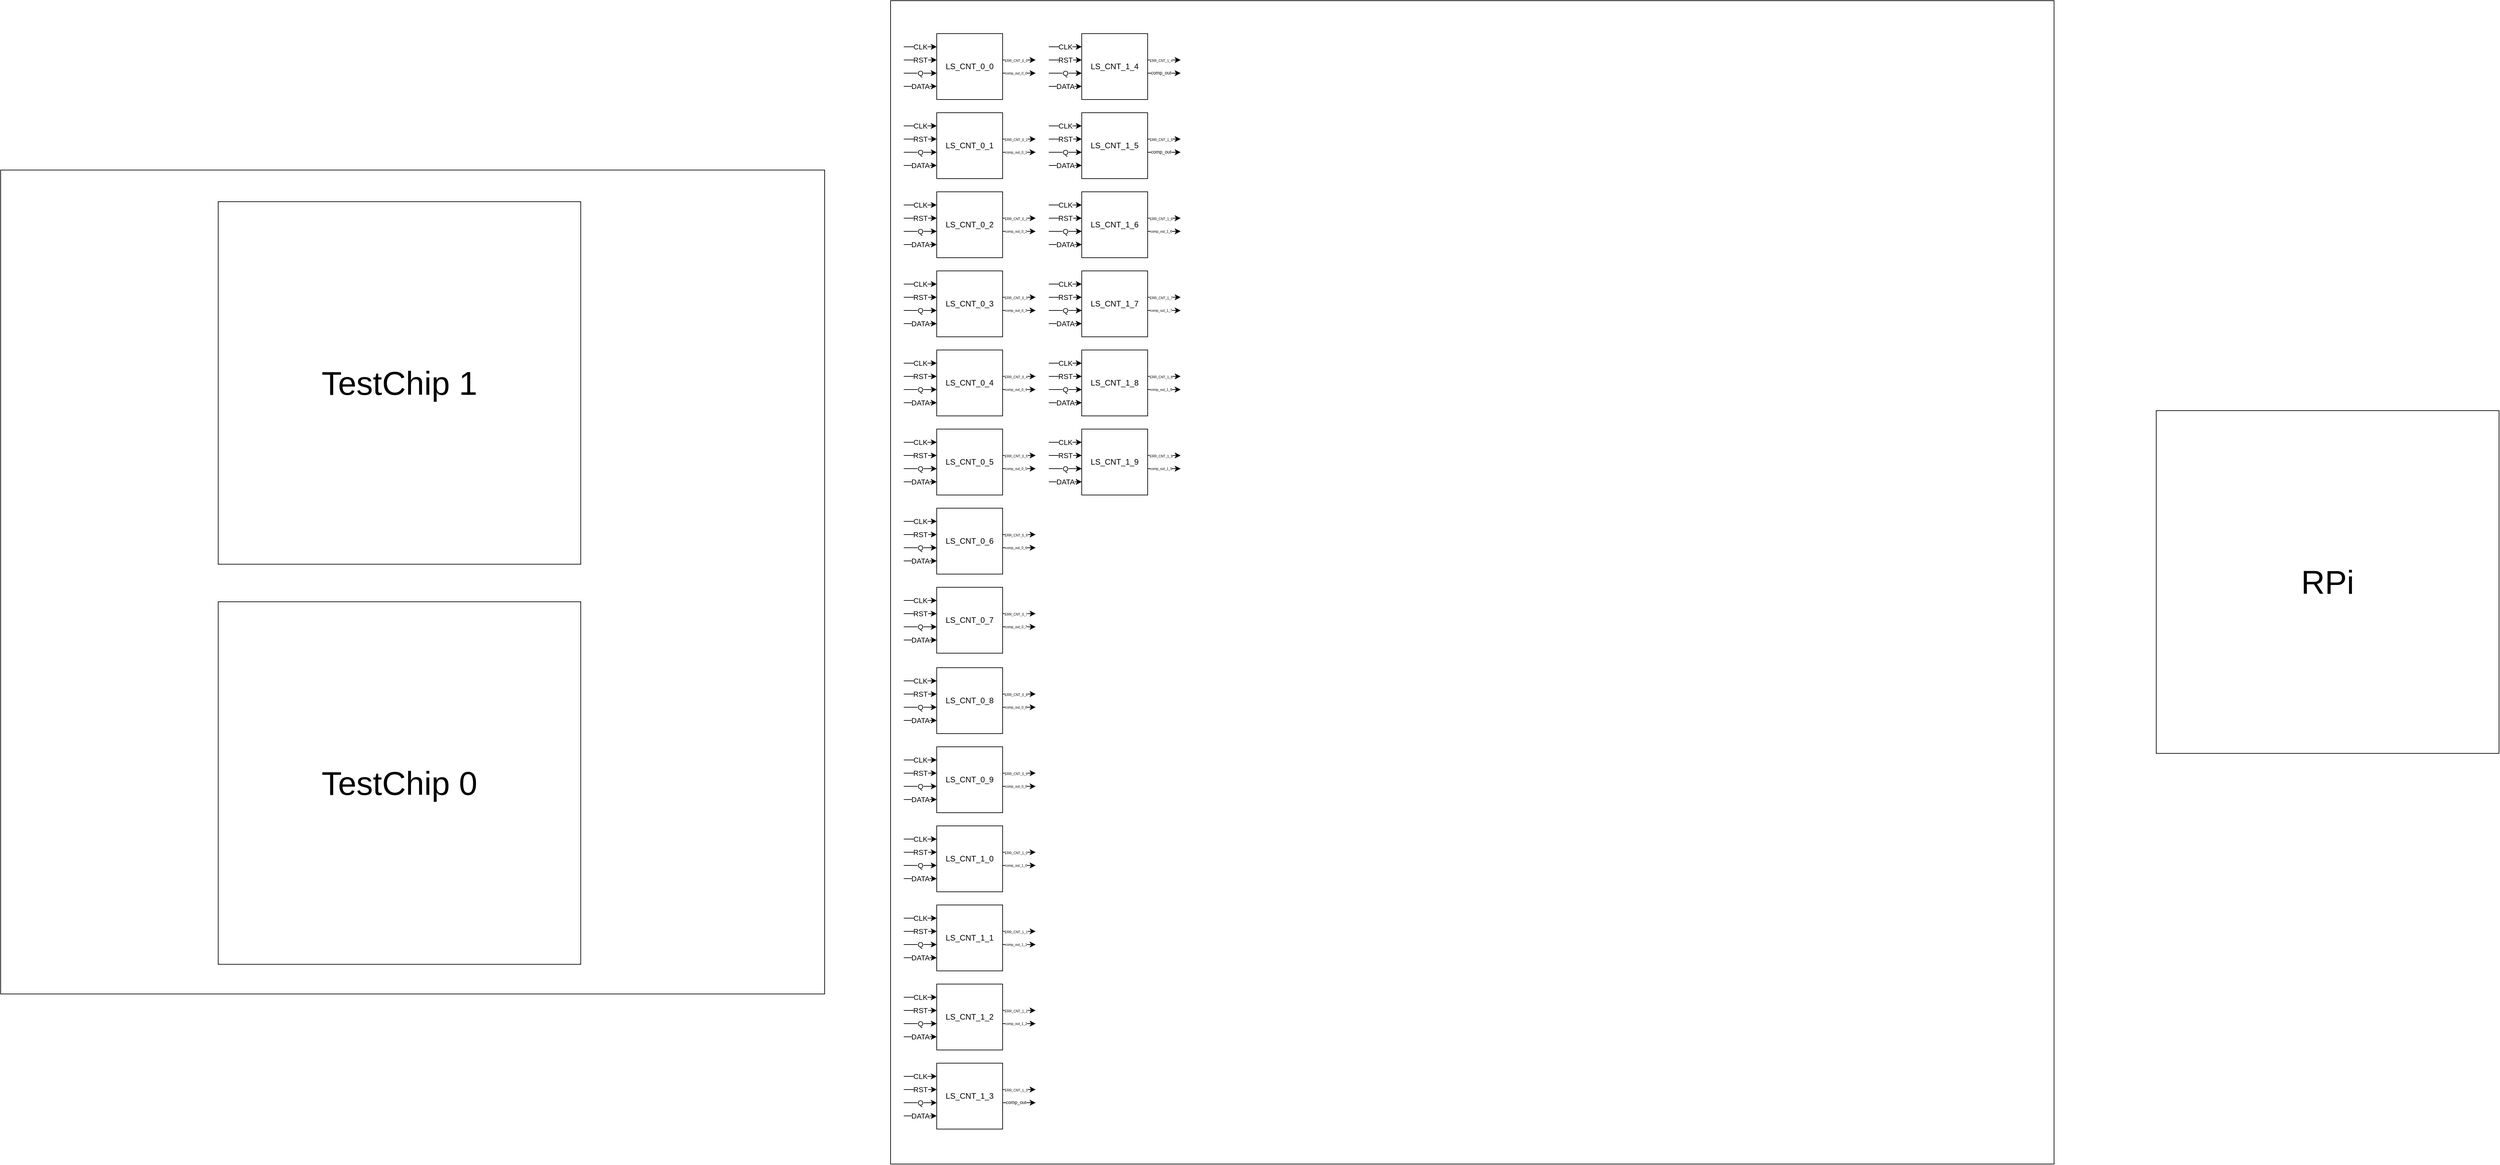 <mxfile version="21.1.2" type="device">
  <diagram name="Page-1" id="JrwnhxV34oBIkAG1Bqkx">
    <mxGraphModel dx="3585" dy="2090" grid="1" gridSize="10" guides="1" tooltips="1" connect="1" arrows="1" fold="1" page="1" pageScale="1" pageWidth="4000" pageHeight="2000" math="0" shadow="0">
      <root>
        <mxCell id="0" />
        <mxCell id="1" parent="0" />
        <mxCell id="8YwtS4Dz8LVOZNcVnMt_-1" value="" style="whiteSpace=wrap;html=1;aspect=fixed;movable=1;resizable=1;rotatable=1;deletable=1;editable=1;locked=0;connectable=1;" parent="1" vertex="1">
          <mxGeometry x="1450" y="118" width="1765" height="1765" as="geometry" />
        </mxCell>
        <mxCell id="8YwtS4Dz8LVOZNcVnMt_-2" value="&lt;font style=&quot;font-size: 50px;&quot;&gt;RPi&lt;/font&gt;" style="whiteSpace=wrap;html=1;aspect=fixed;" parent="1" vertex="1">
          <mxGeometry x="3370" y="740" width="520" height="520" as="geometry" />
        </mxCell>
        <mxCell id="8YwtS4Dz8LVOZNcVnMt_-3" value="" style="whiteSpace=wrap;html=1;aspect=fixed;" parent="1" vertex="1">
          <mxGeometry x="100" y="375" width="1250" height="1250" as="geometry" />
        </mxCell>
        <mxCell id="8YwtS4Dz8LVOZNcVnMt_-5" value="&lt;font style=&quot;font-size: 50px;&quot;&gt;TestChip 0&lt;/font&gt;" style="whiteSpace=wrap;html=1;aspect=fixed;" parent="1" vertex="1">
          <mxGeometry x="430" y="1030" width="550" height="550" as="geometry" />
        </mxCell>
        <mxCell id="8YwtS4Dz8LVOZNcVnMt_-6" value="LS_CNT_0_0" style="whiteSpace=wrap;html=1;aspect=fixed;noLabel=0;labelPadding=0;" parent="1" vertex="1">
          <mxGeometry x="1520" y="168" width="100" height="100" as="geometry" />
        </mxCell>
        <mxCell id="8YwtS4Dz8LVOZNcVnMt_-9" value="" style="endArrow=classic;html=1;rounded=0;" parent="1" edge="1">
          <mxGeometry relative="1" as="geometry">
            <mxPoint x="1470" y="188" as="sourcePoint" />
            <mxPoint x="1520" y="188" as="targetPoint" />
          </mxGeometry>
        </mxCell>
        <mxCell id="8YwtS4Dz8LVOZNcVnMt_-10" value="CLK" style="edgeLabel;resizable=0;html=1;align=center;verticalAlign=middle;" parent="8YwtS4Dz8LVOZNcVnMt_-9" connectable="0" vertex="1">
          <mxGeometry relative="1" as="geometry" />
        </mxCell>
        <mxCell id="8YwtS4Dz8LVOZNcVnMt_-11" value="" style="endArrow=classic;html=1;rounded=0;" parent="1" edge="1">
          <mxGeometry relative="1" as="geometry">
            <mxPoint x="1470" y="208" as="sourcePoint" />
            <mxPoint x="1520" y="208" as="targetPoint" />
          </mxGeometry>
        </mxCell>
        <mxCell id="8YwtS4Dz8LVOZNcVnMt_-12" value="RST" style="edgeLabel;resizable=0;html=1;align=center;verticalAlign=middle;" parent="8YwtS4Dz8LVOZNcVnMt_-11" connectable="0" vertex="1">
          <mxGeometry relative="1" as="geometry" />
        </mxCell>
        <mxCell id="8YwtS4Dz8LVOZNcVnMt_-13" value="" style="endArrow=classic;html=1;rounded=0;" parent="1" edge="1">
          <mxGeometry relative="1" as="geometry">
            <mxPoint x="1470" y="228" as="sourcePoint" />
            <mxPoint x="1520" y="228" as="targetPoint" />
          </mxGeometry>
        </mxCell>
        <mxCell id="8YwtS4Dz8LVOZNcVnMt_-14" value="Q" style="edgeLabel;resizable=0;html=1;align=center;verticalAlign=middle;" parent="8YwtS4Dz8LVOZNcVnMt_-13" connectable="0" vertex="1">
          <mxGeometry relative="1" as="geometry" />
        </mxCell>
        <mxCell id="8YwtS4Dz8LVOZNcVnMt_-15" value="" style="endArrow=classic;html=1;rounded=0;" parent="1" edge="1">
          <mxGeometry relative="1" as="geometry">
            <mxPoint x="1470" y="248" as="sourcePoint" />
            <mxPoint x="1520" y="248" as="targetPoint" />
          </mxGeometry>
        </mxCell>
        <mxCell id="8YwtS4Dz8LVOZNcVnMt_-16" value="DATA" style="edgeLabel;resizable=0;html=1;align=center;verticalAlign=middle;" parent="8YwtS4Dz8LVOZNcVnMt_-15" connectable="0" vertex="1">
          <mxGeometry relative="1" as="geometry" />
        </mxCell>
        <mxCell id="8YwtS4Dz8LVOZNcVnMt_-17" value="" style="endArrow=classic;html=1;rounded=0;" parent="1" edge="1">
          <mxGeometry relative="1" as="geometry">
            <mxPoint x="1620" y="208" as="sourcePoint" />
            <mxPoint x="1670" y="208" as="targetPoint" />
          </mxGeometry>
        </mxCell>
        <mxCell id="8YwtS4Dz8LVOZNcVnMt_-18" value="ERR_CNT_0_0" style="edgeLabel;resizable=0;html=1;align=center;verticalAlign=middle;fontSize=5;" parent="8YwtS4Dz8LVOZNcVnMt_-17" connectable="0" vertex="1">
          <mxGeometry relative="1" as="geometry">
            <mxPoint x="-5" as="offset" />
          </mxGeometry>
        </mxCell>
        <mxCell id="8YwtS4Dz8LVOZNcVnMt_-19" value="" style="endArrow=classic;html=1;rounded=0;" parent="1" edge="1">
          <mxGeometry relative="1" as="geometry">
            <mxPoint x="1620" y="228" as="sourcePoint" />
            <mxPoint x="1670" y="228" as="targetPoint" />
          </mxGeometry>
        </mxCell>
        <mxCell id="8YwtS4Dz8LVOZNcVnMt_-20" value="&lt;font style=&quot;font-size: 5px;&quot;&gt;comp_out_0_0&lt;/font&gt;" style="edgeLabel;resizable=0;html=1;align=center;verticalAlign=middle;fontSize=7;" parent="8YwtS4Dz8LVOZNcVnMt_-19" connectable="0" vertex="1">
          <mxGeometry relative="1" as="geometry">
            <mxPoint x="-5" as="offset" />
          </mxGeometry>
        </mxCell>
        <mxCell id="fdX2yPgVDNq5wQi_LwHz-1" value="LS_CNT_0_1" style="whiteSpace=wrap;html=1;aspect=fixed;noLabel=0;labelPadding=0;" vertex="1" parent="1">
          <mxGeometry x="1520" y="288" width="100" height="100" as="geometry" />
        </mxCell>
        <mxCell id="fdX2yPgVDNq5wQi_LwHz-2" value="" style="endArrow=classic;html=1;rounded=0;" edge="1" parent="1">
          <mxGeometry relative="1" as="geometry">
            <mxPoint x="1470" y="308" as="sourcePoint" />
            <mxPoint x="1520" y="308" as="targetPoint" />
          </mxGeometry>
        </mxCell>
        <mxCell id="fdX2yPgVDNq5wQi_LwHz-3" value="CLK" style="edgeLabel;resizable=0;html=1;align=center;verticalAlign=middle;" connectable="0" vertex="1" parent="fdX2yPgVDNq5wQi_LwHz-2">
          <mxGeometry relative="1" as="geometry" />
        </mxCell>
        <mxCell id="fdX2yPgVDNq5wQi_LwHz-4" value="" style="endArrow=classic;html=1;rounded=0;" edge="1" parent="1">
          <mxGeometry relative="1" as="geometry">
            <mxPoint x="1470" y="328" as="sourcePoint" />
            <mxPoint x="1520" y="328" as="targetPoint" />
          </mxGeometry>
        </mxCell>
        <mxCell id="fdX2yPgVDNq5wQi_LwHz-5" value="RST" style="edgeLabel;resizable=0;html=1;align=center;verticalAlign=middle;" connectable="0" vertex="1" parent="fdX2yPgVDNq5wQi_LwHz-4">
          <mxGeometry relative="1" as="geometry" />
        </mxCell>
        <mxCell id="fdX2yPgVDNq5wQi_LwHz-6" value="" style="endArrow=classic;html=1;rounded=0;" edge="1" parent="1">
          <mxGeometry relative="1" as="geometry">
            <mxPoint x="1470" y="348" as="sourcePoint" />
            <mxPoint x="1520" y="348" as="targetPoint" />
          </mxGeometry>
        </mxCell>
        <mxCell id="fdX2yPgVDNq5wQi_LwHz-7" value="Q" style="edgeLabel;resizable=0;html=1;align=center;verticalAlign=middle;" connectable="0" vertex="1" parent="fdX2yPgVDNq5wQi_LwHz-6">
          <mxGeometry relative="1" as="geometry" />
        </mxCell>
        <mxCell id="fdX2yPgVDNq5wQi_LwHz-8" value="" style="endArrow=classic;html=1;rounded=0;" edge="1" parent="1">
          <mxGeometry relative="1" as="geometry">
            <mxPoint x="1470" y="368" as="sourcePoint" />
            <mxPoint x="1520" y="368" as="targetPoint" />
          </mxGeometry>
        </mxCell>
        <mxCell id="fdX2yPgVDNq5wQi_LwHz-9" value="DATA" style="edgeLabel;resizable=0;html=1;align=center;verticalAlign=middle;" connectable="0" vertex="1" parent="fdX2yPgVDNq5wQi_LwHz-8">
          <mxGeometry relative="1" as="geometry" />
        </mxCell>
        <mxCell id="fdX2yPgVDNq5wQi_LwHz-10" value="" style="endArrow=classic;html=1;rounded=0;" edge="1" parent="1">
          <mxGeometry relative="1" as="geometry">
            <mxPoint x="1620" y="328" as="sourcePoint" />
            <mxPoint x="1670" y="328" as="targetPoint" />
          </mxGeometry>
        </mxCell>
        <mxCell id="fdX2yPgVDNq5wQi_LwHz-11" value="ERR_CNT_0_1" style="edgeLabel;resizable=0;html=1;align=center;verticalAlign=middle;fontSize=5;" connectable="0" vertex="1" parent="fdX2yPgVDNq5wQi_LwHz-10">
          <mxGeometry relative="1" as="geometry">
            <mxPoint x="-5" as="offset" />
          </mxGeometry>
        </mxCell>
        <mxCell id="fdX2yPgVDNq5wQi_LwHz-12" value="" style="endArrow=classic;html=1;rounded=0;" edge="1" parent="1">
          <mxGeometry relative="1" as="geometry">
            <mxPoint x="1620" y="348" as="sourcePoint" />
            <mxPoint x="1670" y="348" as="targetPoint" />
          </mxGeometry>
        </mxCell>
        <mxCell id="fdX2yPgVDNq5wQi_LwHz-13" value="&lt;font style=&quot;font-size: 5px;&quot;&gt;comp_out_0_1&lt;br&gt;&lt;/font&gt;" style="edgeLabel;resizable=0;html=1;align=center;verticalAlign=middle;fontSize=7;" connectable="0" vertex="1" parent="fdX2yPgVDNq5wQi_LwHz-12">
          <mxGeometry relative="1" as="geometry">
            <mxPoint x="-5" as="offset" />
          </mxGeometry>
        </mxCell>
        <mxCell id="fdX2yPgVDNq5wQi_LwHz-14" value="LS_CNT_0_2" style="whiteSpace=wrap;html=1;aspect=fixed;noLabel=0;labelPadding=0;" vertex="1" parent="1">
          <mxGeometry x="1520" y="408" width="100" height="100" as="geometry" />
        </mxCell>
        <mxCell id="fdX2yPgVDNq5wQi_LwHz-15" value="" style="endArrow=classic;html=1;rounded=0;" edge="1" parent="1">
          <mxGeometry relative="1" as="geometry">
            <mxPoint x="1470" y="428" as="sourcePoint" />
            <mxPoint x="1520" y="428" as="targetPoint" />
          </mxGeometry>
        </mxCell>
        <mxCell id="fdX2yPgVDNq5wQi_LwHz-16" value="CLK" style="edgeLabel;resizable=0;html=1;align=center;verticalAlign=middle;" connectable="0" vertex="1" parent="fdX2yPgVDNq5wQi_LwHz-15">
          <mxGeometry relative="1" as="geometry" />
        </mxCell>
        <mxCell id="fdX2yPgVDNq5wQi_LwHz-17" value="" style="endArrow=classic;html=1;rounded=0;" edge="1" parent="1">
          <mxGeometry relative="1" as="geometry">
            <mxPoint x="1470" y="448" as="sourcePoint" />
            <mxPoint x="1520" y="448" as="targetPoint" />
          </mxGeometry>
        </mxCell>
        <mxCell id="fdX2yPgVDNq5wQi_LwHz-18" value="RST" style="edgeLabel;resizable=0;html=1;align=center;verticalAlign=middle;" connectable="0" vertex="1" parent="fdX2yPgVDNq5wQi_LwHz-17">
          <mxGeometry relative="1" as="geometry" />
        </mxCell>
        <mxCell id="fdX2yPgVDNq5wQi_LwHz-19" value="" style="endArrow=classic;html=1;rounded=0;" edge="1" parent="1">
          <mxGeometry relative="1" as="geometry">
            <mxPoint x="1470" y="468" as="sourcePoint" />
            <mxPoint x="1520" y="468" as="targetPoint" />
          </mxGeometry>
        </mxCell>
        <mxCell id="fdX2yPgVDNq5wQi_LwHz-20" value="Q" style="edgeLabel;resizable=0;html=1;align=center;verticalAlign=middle;" connectable="0" vertex="1" parent="fdX2yPgVDNq5wQi_LwHz-19">
          <mxGeometry relative="1" as="geometry" />
        </mxCell>
        <mxCell id="fdX2yPgVDNq5wQi_LwHz-21" value="" style="endArrow=classic;html=1;rounded=0;" edge="1" parent="1">
          <mxGeometry relative="1" as="geometry">
            <mxPoint x="1470" y="488" as="sourcePoint" />
            <mxPoint x="1520" y="488" as="targetPoint" />
          </mxGeometry>
        </mxCell>
        <mxCell id="fdX2yPgVDNq5wQi_LwHz-22" value="DATA" style="edgeLabel;resizable=0;html=1;align=center;verticalAlign=middle;" connectable="0" vertex="1" parent="fdX2yPgVDNq5wQi_LwHz-21">
          <mxGeometry relative="1" as="geometry" />
        </mxCell>
        <mxCell id="fdX2yPgVDNq5wQi_LwHz-23" value="" style="endArrow=classic;html=1;rounded=0;" edge="1" parent="1">
          <mxGeometry relative="1" as="geometry">
            <mxPoint x="1620" y="448" as="sourcePoint" />
            <mxPoint x="1670" y="448" as="targetPoint" />
          </mxGeometry>
        </mxCell>
        <mxCell id="fdX2yPgVDNq5wQi_LwHz-24" value="ERR_CNT_0_2" style="edgeLabel;resizable=0;html=1;align=center;verticalAlign=middle;fontSize=5;" connectable="0" vertex="1" parent="fdX2yPgVDNq5wQi_LwHz-23">
          <mxGeometry relative="1" as="geometry">
            <mxPoint x="-5" as="offset" />
          </mxGeometry>
        </mxCell>
        <mxCell id="fdX2yPgVDNq5wQi_LwHz-25" value="" style="endArrow=classic;html=1;rounded=0;" edge="1" parent="1">
          <mxGeometry relative="1" as="geometry">
            <mxPoint x="1620" y="468" as="sourcePoint" />
            <mxPoint x="1670" y="468" as="targetPoint" />
          </mxGeometry>
        </mxCell>
        <mxCell id="fdX2yPgVDNq5wQi_LwHz-26" value="&lt;font style=&quot;font-size: 5px;&quot;&gt;comp_out_0_2&lt;br&gt;&lt;/font&gt;" style="edgeLabel;resizable=0;html=1;align=center;verticalAlign=middle;fontSize=7;" connectable="0" vertex="1" parent="fdX2yPgVDNq5wQi_LwHz-25">
          <mxGeometry relative="1" as="geometry">
            <mxPoint x="-5" as="offset" />
          </mxGeometry>
        </mxCell>
        <mxCell id="fdX2yPgVDNq5wQi_LwHz-27" value="LS_CNT_0_3" style="whiteSpace=wrap;html=1;aspect=fixed;noLabel=0;labelPadding=0;" vertex="1" parent="1">
          <mxGeometry x="1520" y="528" width="100" height="100" as="geometry" />
        </mxCell>
        <mxCell id="fdX2yPgVDNq5wQi_LwHz-28" value="" style="endArrow=classic;html=1;rounded=0;" edge="1" parent="1">
          <mxGeometry relative="1" as="geometry">
            <mxPoint x="1470" y="548" as="sourcePoint" />
            <mxPoint x="1520" y="548" as="targetPoint" />
          </mxGeometry>
        </mxCell>
        <mxCell id="fdX2yPgVDNq5wQi_LwHz-29" value="CLK" style="edgeLabel;resizable=0;html=1;align=center;verticalAlign=middle;" connectable="0" vertex="1" parent="fdX2yPgVDNq5wQi_LwHz-28">
          <mxGeometry relative="1" as="geometry" />
        </mxCell>
        <mxCell id="fdX2yPgVDNq5wQi_LwHz-30" value="" style="endArrow=classic;html=1;rounded=0;" edge="1" parent="1">
          <mxGeometry relative="1" as="geometry">
            <mxPoint x="1470" y="568" as="sourcePoint" />
            <mxPoint x="1520" y="568" as="targetPoint" />
          </mxGeometry>
        </mxCell>
        <mxCell id="fdX2yPgVDNq5wQi_LwHz-31" value="RST" style="edgeLabel;resizable=0;html=1;align=center;verticalAlign=middle;" connectable="0" vertex="1" parent="fdX2yPgVDNq5wQi_LwHz-30">
          <mxGeometry relative="1" as="geometry" />
        </mxCell>
        <mxCell id="fdX2yPgVDNq5wQi_LwHz-32" value="" style="endArrow=classic;html=1;rounded=0;" edge="1" parent="1">
          <mxGeometry relative="1" as="geometry">
            <mxPoint x="1470" y="588" as="sourcePoint" />
            <mxPoint x="1520" y="588" as="targetPoint" />
          </mxGeometry>
        </mxCell>
        <mxCell id="fdX2yPgVDNq5wQi_LwHz-33" value="Q" style="edgeLabel;resizable=0;html=1;align=center;verticalAlign=middle;" connectable="0" vertex="1" parent="fdX2yPgVDNq5wQi_LwHz-32">
          <mxGeometry relative="1" as="geometry" />
        </mxCell>
        <mxCell id="fdX2yPgVDNq5wQi_LwHz-34" value="" style="endArrow=classic;html=1;rounded=0;" edge="1" parent="1">
          <mxGeometry relative="1" as="geometry">
            <mxPoint x="1470" y="608" as="sourcePoint" />
            <mxPoint x="1520" y="608" as="targetPoint" />
          </mxGeometry>
        </mxCell>
        <mxCell id="fdX2yPgVDNq5wQi_LwHz-35" value="DATA" style="edgeLabel;resizable=0;html=1;align=center;verticalAlign=middle;" connectable="0" vertex="1" parent="fdX2yPgVDNq5wQi_LwHz-34">
          <mxGeometry relative="1" as="geometry" />
        </mxCell>
        <mxCell id="fdX2yPgVDNq5wQi_LwHz-36" value="" style="endArrow=classic;html=1;rounded=0;" edge="1" parent="1">
          <mxGeometry relative="1" as="geometry">
            <mxPoint x="1620" y="568" as="sourcePoint" />
            <mxPoint x="1670" y="568" as="targetPoint" />
          </mxGeometry>
        </mxCell>
        <mxCell id="fdX2yPgVDNq5wQi_LwHz-37" value="ERR_CNT_0_3" style="edgeLabel;resizable=0;html=1;align=center;verticalAlign=middle;fontSize=5;" connectable="0" vertex="1" parent="fdX2yPgVDNq5wQi_LwHz-36">
          <mxGeometry relative="1" as="geometry">
            <mxPoint x="-5" as="offset" />
          </mxGeometry>
        </mxCell>
        <mxCell id="fdX2yPgVDNq5wQi_LwHz-38" value="" style="endArrow=classic;html=1;rounded=0;" edge="1" parent="1">
          <mxGeometry relative="1" as="geometry">
            <mxPoint x="1620" y="588" as="sourcePoint" />
            <mxPoint x="1670" y="588" as="targetPoint" />
          </mxGeometry>
        </mxCell>
        <mxCell id="fdX2yPgVDNq5wQi_LwHz-39" value="&lt;font style=&quot;font-size: 5px;&quot;&gt;comp_out_0_3&lt;/font&gt;" style="edgeLabel;resizable=0;html=1;align=center;verticalAlign=middle;fontSize=7;" connectable="0" vertex="1" parent="fdX2yPgVDNq5wQi_LwHz-38">
          <mxGeometry relative="1" as="geometry">
            <mxPoint x="-5" as="offset" />
          </mxGeometry>
        </mxCell>
        <mxCell id="fdX2yPgVDNq5wQi_LwHz-40" value="LS_CNT_0_4" style="whiteSpace=wrap;html=1;aspect=fixed;noLabel=0;labelPadding=0;" vertex="1" parent="1">
          <mxGeometry x="1520" y="648" width="100" height="100" as="geometry" />
        </mxCell>
        <mxCell id="fdX2yPgVDNq5wQi_LwHz-41" value="" style="endArrow=classic;html=1;rounded=0;" edge="1" parent="1">
          <mxGeometry relative="1" as="geometry">
            <mxPoint x="1470" y="668" as="sourcePoint" />
            <mxPoint x="1520" y="668" as="targetPoint" />
          </mxGeometry>
        </mxCell>
        <mxCell id="fdX2yPgVDNq5wQi_LwHz-42" value="CLK" style="edgeLabel;resizable=0;html=1;align=center;verticalAlign=middle;" connectable="0" vertex="1" parent="fdX2yPgVDNq5wQi_LwHz-41">
          <mxGeometry relative="1" as="geometry" />
        </mxCell>
        <mxCell id="fdX2yPgVDNq5wQi_LwHz-43" value="" style="endArrow=classic;html=1;rounded=0;" edge="1" parent="1">
          <mxGeometry relative="1" as="geometry">
            <mxPoint x="1470" y="688" as="sourcePoint" />
            <mxPoint x="1520" y="688" as="targetPoint" />
          </mxGeometry>
        </mxCell>
        <mxCell id="fdX2yPgVDNq5wQi_LwHz-44" value="RST" style="edgeLabel;resizable=0;html=1;align=center;verticalAlign=middle;" connectable="0" vertex="1" parent="fdX2yPgVDNq5wQi_LwHz-43">
          <mxGeometry relative="1" as="geometry" />
        </mxCell>
        <mxCell id="fdX2yPgVDNq5wQi_LwHz-45" value="" style="endArrow=classic;html=1;rounded=0;" edge="1" parent="1">
          <mxGeometry relative="1" as="geometry">
            <mxPoint x="1470" y="708" as="sourcePoint" />
            <mxPoint x="1520" y="708" as="targetPoint" />
          </mxGeometry>
        </mxCell>
        <mxCell id="fdX2yPgVDNq5wQi_LwHz-46" value="Q" style="edgeLabel;resizable=0;html=1;align=center;verticalAlign=middle;" connectable="0" vertex="1" parent="fdX2yPgVDNq5wQi_LwHz-45">
          <mxGeometry relative="1" as="geometry" />
        </mxCell>
        <mxCell id="fdX2yPgVDNq5wQi_LwHz-47" value="" style="endArrow=classic;html=1;rounded=0;" edge="1" parent="1">
          <mxGeometry relative="1" as="geometry">
            <mxPoint x="1470" y="728" as="sourcePoint" />
            <mxPoint x="1520" y="728" as="targetPoint" />
          </mxGeometry>
        </mxCell>
        <mxCell id="fdX2yPgVDNq5wQi_LwHz-48" value="DATA" style="edgeLabel;resizable=0;html=1;align=center;verticalAlign=middle;" connectable="0" vertex="1" parent="fdX2yPgVDNq5wQi_LwHz-47">
          <mxGeometry relative="1" as="geometry" />
        </mxCell>
        <mxCell id="fdX2yPgVDNq5wQi_LwHz-49" value="" style="endArrow=classic;html=1;rounded=0;" edge="1" parent="1">
          <mxGeometry relative="1" as="geometry">
            <mxPoint x="1620" y="688" as="sourcePoint" />
            <mxPoint x="1670" y="688" as="targetPoint" />
          </mxGeometry>
        </mxCell>
        <mxCell id="fdX2yPgVDNq5wQi_LwHz-50" value="ERR_CNT_0_4" style="edgeLabel;resizable=0;html=1;align=center;verticalAlign=middle;fontSize=5;" connectable="0" vertex="1" parent="fdX2yPgVDNq5wQi_LwHz-49">
          <mxGeometry relative="1" as="geometry">
            <mxPoint x="-5" as="offset" />
          </mxGeometry>
        </mxCell>
        <mxCell id="fdX2yPgVDNq5wQi_LwHz-51" value="" style="endArrow=classic;html=1;rounded=0;" edge="1" parent="1">
          <mxGeometry relative="1" as="geometry">
            <mxPoint x="1620" y="708" as="sourcePoint" />
            <mxPoint x="1670" y="708" as="targetPoint" />
          </mxGeometry>
        </mxCell>
        <mxCell id="fdX2yPgVDNq5wQi_LwHz-52" value="&lt;font style=&quot;font-size: 5px;&quot;&gt;comp_out_0_4&lt;br&gt;&lt;/font&gt;" style="edgeLabel;resizable=0;html=1;align=center;verticalAlign=middle;fontSize=7;" connectable="0" vertex="1" parent="fdX2yPgVDNq5wQi_LwHz-51">
          <mxGeometry relative="1" as="geometry">
            <mxPoint x="-5" as="offset" />
          </mxGeometry>
        </mxCell>
        <mxCell id="fdX2yPgVDNq5wQi_LwHz-53" value="LS_CNT_0_5" style="whiteSpace=wrap;html=1;aspect=fixed;noLabel=0;labelPadding=0;" vertex="1" parent="1">
          <mxGeometry x="1520" y="768" width="100" height="100" as="geometry" />
        </mxCell>
        <mxCell id="fdX2yPgVDNq5wQi_LwHz-54" value="" style="endArrow=classic;html=1;rounded=0;" edge="1" parent="1">
          <mxGeometry relative="1" as="geometry">
            <mxPoint x="1470" y="788" as="sourcePoint" />
            <mxPoint x="1520" y="788" as="targetPoint" />
          </mxGeometry>
        </mxCell>
        <mxCell id="fdX2yPgVDNq5wQi_LwHz-55" value="CLK" style="edgeLabel;resizable=0;html=1;align=center;verticalAlign=middle;" connectable="0" vertex="1" parent="fdX2yPgVDNq5wQi_LwHz-54">
          <mxGeometry relative="1" as="geometry" />
        </mxCell>
        <mxCell id="fdX2yPgVDNq5wQi_LwHz-56" value="" style="endArrow=classic;html=1;rounded=0;" edge="1" parent="1">
          <mxGeometry relative="1" as="geometry">
            <mxPoint x="1470" y="808" as="sourcePoint" />
            <mxPoint x="1520" y="808" as="targetPoint" />
          </mxGeometry>
        </mxCell>
        <mxCell id="fdX2yPgVDNq5wQi_LwHz-57" value="RST" style="edgeLabel;resizable=0;html=1;align=center;verticalAlign=middle;" connectable="0" vertex="1" parent="fdX2yPgVDNq5wQi_LwHz-56">
          <mxGeometry relative="1" as="geometry" />
        </mxCell>
        <mxCell id="fdX2yPgVDNq5wQi_LwHz-58" value="" style="endArrow=classic;html=1;rounded=0;" edge="1" parent="1">
          <mxGeometry relative="1" as="geometry">
            <mxPoint x="1470" y="828" as="sourcePoint" />
            <mxPoint x="1520" y="828" as="targetPoint" />
          </mxGeometry>
        </mxCell>
        <mxCell id="fdX2yPgVDNq5wQi_LwHz-59" value="Q" style="edgeLabel;resizable=0;html=1;align=center;verticalAlign=middle;" connectable="0" vertex="1" parent="fdX2yPgVDNq5wQi_LwHz-58">
          <mxGeometry relative="1" as="geometry" />
        </mxCell>
        <mxCell id="fdX2yPgVDNq5wQi_LwHz-60" value="" style="endArrow=classic;html=1;rounded=0;" edge="1" parent="1">
          <mxGeometry relative="1" as="geometry">
            <mxPoint x="1470" y="848" as="sourcePoint" />
            <mxPoint x="1520" y="848" as="targetPoint" />
          </mxGeometry>
        </mxCell>
        <mxCell id="fdX2yPgVDNq5wQi_LwHz-61" value="DATA" style="edgeLabel;resizable=0;html=1;align=center;verticalAlign=middle;" connectable="0" vertex="1" parent="fdX2yPgVDNq5wQi_LwHz-60">
          <mxGeometry relative="1" as="geometry" />
        </mxCell>
        <mxCell id="fdX2yPgVDNq5wQi_LwHz-62" value="" style="endArrow=classic;html=1;rounded=0;" edge="1" parent="1">
          <mxGeometry relative="1" as="geometry">
            <mxPoint x="1620" y="808" as="sourcePoint" />
            <mxPoint x="1670" y="808" as="targetPoint" />
          </mxGeometry>
        </mxCell>
        <mxCell id="fdX2yPgVDNq5wQi_LwHz-63" value="ERR_CNT_0_5" style="edgeLabel;resizable=0;html=1;align=center;verticalAlign=middle;fontSize=5;" connectable="0" vertex="1" parent="fdX2yPgVDNq5wQi_LwHz-62">
          <mxGeometry relative="1" as="geometry">
            <mxPoint x="-5" as="offset" />
          </mxGeometry>
        </mxCell>
        <mxCell id="fdX2yPgVDNq5wQi_LwHz-64" value="" style="endArrow=classic;html=1;rounded=0;" edge="1" parent="1">
          <mxGeometry relative="1" as="geometry">
            <mxPoint x="1620" y="828" as="sourcePoint" />
            <mxPoint x="1670" y="828" as="targetPoint" />
          </mxGeometry>
        </mxCell>
        <mxCell id="fdX2yPgVDNq5wQi_LwHz-65" value="&lt;font style=&quot;font-size: 5px;&quot;&gt;comp_out_0_5&lt;/font&gt;" style="edgeLabel;resizable=0;html=1;align=center;verticalAlign=middle;fontSize=7;" connectable="0" vertex="1" parent="fdX2yPgVDNq5wQi_LwHz-64">
          <mxGeometry relative="1" as="geometry">
            <mxPoint x="-5" as="offset" />
          </mxGeometry>
        </mxCell>
        <mxCell id="fdX2yPgVDNq5wQi_LwHz-66" value="LS_CNT_0_6" style="whiteSpace=wrap;html=1;aspect=fixed;noLabel=0;labelPadding=0;" vertex="1" parent="1">
          <mxGeometry x="1520" y="888" width="100" height="100" as="geometry" />
        </mxCell>
        <mxCell id="fdX2yPgVDNq5wQi_LwHz-67" value="" style="endArrow=classic;html=1;rounded=0;" edge="1" parent="1">
          <mxGeometry relative="1" as="geometry">
            <mxPoint x="1470" y="908" as="sourcePoint" />
            <mxPoint x="1520" y="908" as="targetPoint" />
          </mxGeometry>
        </mxCell>
        <mxCell id="fdX2yPgVDNq5wQi_LwHz-68" value="CLK" style="edgeLabel;resizable=0;html=1;align=center;verticalAlign=middle;" connectable="0" vertex="1" parent="fdX2yPgVDNq5wQi_LwHz-67">
          <mxGeometry relative="1" as="geometry" />
        </mxCell>
        <mxCell id="fdX2yPgVDNq5wQi_LwHz-69" value="" style="endArrow=classic;html=1;rounded=0;" edge="1" parent="1">
          <mxGeometry relative="1" as="geometry">
            <mxPoint x="1470" y="928" as="sourcePoint" />
            <mxPoint x="1520" y="928" as="targetPoint" />
          </mxGeometry>
        </mxCell>
        <mxCell id="fdX2yPgVDNq5wQi_LwHz-70" value="RST" style="edgeLabel;resizable=0;html=1;align=center;verticalAlign=middle;" connectable="0" vertex="1" parent="fdX2yPgVDNq5wQi_LwHz-69">
          <mxGeometry relative="1" as="geometry" />
        </mxCell>
        <mxCell id="fdX2yPgVDNq5wQi_LwHz-71" value="" style="endArrow=classic;html=1;rounded=0;" edge="1" parent="1">
          <mxGeometry relative="1" as="geometry">
            <mxPoint x="1470" y="948" as="sourcePoint" />
            <mxPoint x="1520" y="948" as="targetPoint" />
          </mxGeometry>
        </mxCell>
        <mxCell id="fdX2yPgVDNq5wQi_LwHz-72" value="Q" style="edgeLabel;resizable=0;html=1;align=center;verticalAlign=middle;" connectable="0" vertex="1" parent="fdX2yPgVDNq5wQi_LwHz-71">
          <mxGeometry relative="1" as="geometry" />
        </mxCell>
        <mxCell id="fdX2yPgVDNq5wQi_LwHz-73" value="" style="endArrow=classic;html=1;rounded=0;" edge="1" parent="1">
          <mxGeometry relative="1" as="geometry">
            <mxPoint x="1470" y="968" as="sourcePoint" />
            <mxPoint x="1520" y="968" as="targetPoint" />
          </mxGeometry>
        </mxCell>
        <mxCell id="fdX2yPgVDNq5wQi_LwHz-74" value="DATA" style="edgeLabel;resizable=0;html=1;align=center;verticalAlign=middle;" connectable="0" vertex="1" parent="fdX2yPgVDNq5wQi_LwHz-73">
          <mxGeometry relative="1" as="geometry" />
        </mxCell>
        <mxCell id="fdX2yPgVDNq5wQi_LwHz-75" value="" style="endArrow=classic;html=1;rounded=0;" edge="1" parent="1">
          <mxGeometry relative="1" as="geometry">
            <mxPoint x="1620" y="928" as="sourcePoint" />
            <mxPoint x="1670" y="928" as="targetPoint" />
          </mxGeometry>
        </mxCell>
        <mxCell id="fdX2yPgVDNq5wQi_LwHz-76" value="ERR_CNT_0_6" style="edgeLabel;resizable=0;html=1;align=center;verticalAlign=middle;fontSize=5;" connectable="0" vertex="1" parent="fdX2yPgVDNq5wQi_LwHz-75">
          <mxGeometry relative="1" as="geometry">
            <mxPoint x="-5" as="offset" />
          </mxGeometry>
        </mxCell>
        <mxCell id="fdX2yPgVDNq5wQi_LwHz-77" value="" style="endArrow=classic;html=1;rounded=0;" edge="1" parent="1">
          <mxGeometry relative="1" as="geometry">
            <mxPoint x="1620" y="948" as="sourcePoint" />
            <mxPoint x="1670" y="948" as="targetPoint" />
          </mxGeometry>
        </mxCell>
        <mxCell id="fdX2yPgVDNq5wQi_LwHz-78" value="&lt;font style=&quot;font-size: 5px;&quot;&gt;comp_out_0_6&lt;br&gt;&lt;/font&gt;" style="edgeLabel;resizable=0;html=1;align=center;verticalAlign=middle;fontSize=7;" connectable="0" vertex="1" parent="fdX2yPgVDNq5wQi_LwHz-77">
          <mxGeometry relative="1" as="geometry">
            <mxPoint x="-5" as="offset" />
          </mxGeometry>
        </mxCell>
        <mxCell id="fdX2yPgVDNq5wQi_LwHz-79" value="LS_CNT_0_7" style="whiteSpace=wrap;html=1;aspect=fixed;noLabel=0;labelPadding=0;" vertex="1" parent="1">
          <mxGeometry x="1520" y="1008" width="100" height="100" as="geometry" />
        </mxCell>
        <mxCell id="fdX2yPgVDNq5wQi_LwHz-80" value="" style="endArrow=classic;html=1;rounded=0;" edge="1" parent="1">
          <mxGeometry relative="1" as="geometry">
            <mxPoint x="1470" y="1028" as="sourcePoint" />
            <mxPoint x="1520" y="1028" as="targetPoint" />
          </mxGeometry>
        </mxCell>
        <mxCell id="fdX2yPgVDNq5wQi_LwHz-81" value="CLK" style="edgeLabel;resizable=0;html=1;align=center;verticalAlign=middle;" connectable="0" vertex="1" parent="fdX2yPgVDNq5wQi_LwHz-80">
          <mxGeometry relative="1" as="geometry" />
        </mxCell>
        <mxCell id="fdX2yPgVDNq5wQi_LwHz-82" value="" style="endArrow=classic;html=1;rounded=0;" edge="1" parent="1">
          <mxGeometry relative="1" as="geometry">
            <mxPoint x="1470" y="1048" as="sourcePoint" />
            <mxPoint x="1520" y="1048" as="targetPoint" />
          </mxGeometry>
        </mxCell>
        <mxCell id="fdX2yPgVDNq5wQi_LwHz-83" value="RST" style="edgeLabel;resizable=0;html=1;align=center;verticalAlign=middle;" connectable="0" vertex="1" parent="fdX2yPgVDNq5wQi_LwHz-82">
          <mxGeometry relative="1" as="geometry" />
        </mxCell>
        <mxCell id="fdX2yPgVDNq5wQi_LwHz-84" value="" style="endArrow=classic;html=1;rounded=0;" edge="1" parent="1">
          <mxGeometry relative="1" as="geometry">
            <mxPoint x="1470" y="1068" as="sourcePoint" />
            <mxPoint x="1520" y="1068" as="targetPoint" />
          </mxGeometry>
        </mxCell>
        <mxCell id="fdX2yPgVDNq5wQi_LwHz-85" value="Q" style="edgeLabel;resizable=0;html=1;align=center;verticalAlign=middle;" connectable="0" vertex="1" parent="fdX2yPgVDNq5wQi_LwHz-84">
          <mxGeometry relative="1" as="geometry" />
        </mxCell>
        <mxCell id="fdX2yPgVDNq5wQi_LwHz-86" value="" style="endArrow=classic;html=1;rounded=0;" edge="1" parent="1">
          <mxGeometry relative="1" as="geometry">
            <mxPoint x="1470" y="1088" as="sourcePoint" />
            <mxPoint x="1520" y="1088" as="targetPoint" />
          </mxGeometry>
        </mxCell>
        <mxCell id="fdX2yPgVDNq5wQi_LwHz-87" value="DATA" style="edgeLabel;resizable=0;html=1;align=center;verticalAlign=middle;" connectable="0" vertex="1" parent="fdX2yPgVDNq5wQi_LwHz-86">
          <mxGeometry relative="1" as="geometry" />
        </mxCell>
        <mxCell id="fdX2yPgVDNq5wQi_LwHz-88" value="" style="endArrow=classic;html=1;rounded=0;" edge="1" parent="1">
          <mxGeometry relative="1" as="geometry">
            <mxPoint x="1620" y="1048" as="sourcePoint" />
            <mxPoint x="1670" y="1048" as="targetPoint" />
          </mxGeometry>
        </mxCell>
        <mxCell id="fdX2yPgVDNq5wQi_LwHz-89" value="ERR_CNT_0_7" style="edgeLabel;resizable=0;html=1;align=center;verticalAlign=middle;fontSize=5;" connectable="0" vertex="1" parent="fdX2yPgVDNq5wQi_LwHz-88">
          <mxGeometry relative="1" as="geometry">
            <mxPoint x="-5" as="offset" />
          </mxGeometry>
        </mxCell>
        <mxCell id="fdX2yPgVDNq5wQi_LwHz-90" value="" style="endArrow=classic;html=1;rounded=0;" edge="1" parent="1">
          <mxGeometry relative="1" as="geometry">
            <mxPoint x="1620" y="1068" as="sourcePoint" />
            <mxPoint x="1670" y="1068" as="targetPoint" />
          </mxGeometry>
        </mxCell>
        <mxCell id="fdX2yPgVDNq5wQi_LwHz-91" value="&lt;font style=&quot;font-size: 5px;&quot;&gt;comp_out_0_7&lt;/font&gt;" style="edgeLabel;resizable=0;html=1;align=center;verticalAlign=middle;fontSize=7;" connectable="0" vertex="1" parent="fdX2yPgVDNq5wQi_LwHz-90">
          <mxGeometry relative="1" as="geometry">
            <mxPoint x="-5" as="offset" />
          </mxGeometry>
        </mxCell>
        <mxCell id="fdX2yPgVDNq5wQi_LwHz-92" value="LS_CNT_0_8" style="whiteSpace=wrap;html=1;aspect=fixed;noLabel=0;labelPadding=0;" vertex="1" parent="1">
          <mxGeometry x="1520" y="1130" width="100" height="100" as="geometry" />
        </mxCell>
        <mxCell id="fdX2yPgVDNq5wQi_LwHz-93" value="" style="endArrow=classic;html=1;rounded=0;" edge="1" parent="1">
          <mxGeometry relative="1" as="geometry">
            <mxPoint x="1470" y="1150" as="sourcePoint" />
            <mxPoint x="1520" y="1150" as="targetPoint" />
          </mxGeometry>
        </mxCell>
        <mxCell id="fdX2yPgVDNq5wQi_LwHz-94" value="CLK" style="edgeLabel;resizable=0;html=1;align=center;verticalAlign=middle;" connectable="0" vertex="1" parent="fdX2yPgVDNq5wQi_LwHz-93">
          <mxGeometry relative="1" as="geometry" />
        </mxCell>
        <mxCell id="fdX2yPgVDNq5wQi_LwHz-95" value="" style="endArrow=classic;html=1;rounded=0;" edge="1" parent="1">
          <mxGeometry relative="1" as="geometry">
            <mxPoint x="1470" y="1170" as="sourcePoint" />
            <mxPoint x="1520" y="1170" as="targetPoint" />
          </mxGeometry>
        </mxCell>
        <mxCell id="fdX2yPgVDNq5wQi_LwHz-96" value="RST" style="edgeLabel;resizable=0;html=1;align=center;verticalAlign=middle;" connectable="0" vertex="1" parent="fdX2yPgVDNq5wQi_LwHz-95">
          <mxGeometry relative="1" as="geometry" />
        </mxCell>
        <mxCell id="fdX2yPgVDNq5wQi_LwHz-97" value="" style="endArrow=classic;html=1;rounded=0;" edge="1" parent="1">
          <mxGeometry relative="1" as="geometry">
            <mxPoint x="1470" y="1190" as="sourcePoint" />
            <mxPoint x="1520" y="1190" as="targetPoint" />
          </mxGeometry>
        </mxCell>
        <mxCell id="fdX2yPgVDNq5wQi_LwHz-98" value="Q" style="edgeLabel;resizable=0;html=1;align=center;verticalAlign=middle;" connectable="0" vertex="1" parent="fdX2yPgVDNq5wQi_LwHz-97">
          <mxGeometry relative="1" as="geometry" />
        </mxCell>
        <mxCell id="fdX2yPgVDNq5wQi_LwHz-99" value="" style="endArrow=classic;html=1;rounded=0;" edge="1" parent="1">
          <mxGeometry relative="1" as="geometry">
            <mxPoint x="1470" y="1210" as="sourcePoint" />
            <mxPoint x="1520" y="1210" as="targetPoint" />
          </mxGeometry>
        </mxCell>
        <mxCell id="fdX2yPgVDNq5wQi_LwHz-100" value="DATA" style="edgeLabel;resizable=0;html=1;align=center;verticalAlign=middle;" connectable="0" vertex="1" parent="fdX2yPgVDNq5wQi_LwHz-99">
          <mxGeometry relative="1" as="geometry" />
        </mxCell>
        <mxCell id="fdX2yPgVDNq5wQi_LwHz-101" value="" style="endArrow=classic;html=1;rounded=0;" edge="1" parent="1">
          <mxGeometry relative="1" as="geometry">
            <mxPoint x="1620" y="1170" as="sourcePoint" />
            <mxPoint x="1670" y="1170" as="targetPoint" />
          </mxGeometry>
        </mxCell>
        <mxCell id="fdX2yPgVDNq5wQi_LwHz-102" value="ERR_CNT_0_8" style="edgeLabel;resizable=0;html=1;align=center;verticalAlign=middle;fontSize=5;" connectable="0" vertex="1" parent="fdX2yPgVDNq5wQi_LwHz-101">
          <mxGeometry relative="1" as="geometry">
            <mxPoint x="-5" as="offset" />
          </mxGeometry>
        </mxCell>
        <mxCell id="fdX2yPgVDNq5wQi_LwHz-103" value="" style="endArrow=classic;html=1;rounded=0;" edge="1" parent="1">
          <mxGeometry relative="1" as="geometry">
            <mxPoint x="1620" y="1190" as="sourcePoint" />
            <mxPoint x="1670" y="1190" as="targetPoint" />
          </mxGeometry>
        </mxCell>
        <mxCell id="fdX2yPgVDNq5wQi_LwHz-104" value="&lt;font style=&quot;font-size: 5px;&quot;&gt;comp_out_0_8&lt;/font&gt;" style="edgeLabel;resizable=0;html=1;align=center;verticalAlign=middle;fontSize=7;" connectable="0" vertex="1" parent="fdX2yPgVDNq5wQi_LwHz-103">
          <mxGeometry relative="1" as="geometry">
            <mxPoint x="-5" as="offset" />
          </mxGeometry>
        </mxCell>
        <mxCell id="fdX2yPgVDNq5wQi_LwHz-105" value="LS_CNT_0_9" style="whiteSpace=wrap;html=1;aspect=fixed;noLabel=0;labelPadding=0;" vertex="1" parent="1">
          <mxGeometry x="1520" y="1250" width="100" height="100" as="geometry" />
        </mxCell>
        <mxCell id="fdX2yPgVDNq5wQi_LwHz-106" value="" style="endArrow=classic;html=1;rounded=0;" edge="1" parent="1">
          <mxGeometry relative="1" as="geometry">
            <mxPoint x="1470" y="1270" as="sourcePoint" />
            <mxPoint x="1520" y="1270" as="targetPoint" />
          </mxGeometry>
        </mxCell>
        <mxCell id="fdX2yPgVDNq5wQi_LwHz-107" value="CLK" style="edgeLabel;resizable=0;html=1;align=center;verticalAlign=middle;" connectable="0" vertex="1" parent="fdX2yPgVDNq5wQi_LwHz-106">
          <mxGeometry relative="1" as="geometry" />
        </mxCell>
        <mxCell id="fdX2yPgVDNq5wQi_LwHz-108" value="" style="endArrow=classic;html=1;rounded=0;" edge="1" parent="1">
          <mxGeometry relative="1" as="geometry">
            <mxPoint x="1470" y="1290" as="sourcePoint" />
            <mxPoint x="1520" y="1290" as="targetPoint" />
          </mxGeometry>
        </mxCell>
        <mxCell id="fdX2yPgVDNq5wQi_LwHz-109" value="RST" style="edgeLabel;resizable=0;html=1;align=center;verticalAlign=middle;" connectable="0" vertex="1" parent="fdX2yPgVDNq5wQi_LwHz-108">
          <mxGeometry relative="1" as="geometry" />
        </mxCell>
        <mxCell id="fdX2yPgVDNq5wQi_LwHz-110" value="" style="endArrow=classic;html=1;rounded=0;" edge="1" parent="1">
          <mxGeometry relative="1" as="geometry">
            <mxPoint x="1470" y="1310" as="sourcePoint" />
            <mxPoint x="1520" y="1310" as="targetPoint" />
          </mxGeometry>
        </mxCell>
        <mxCell id="fdX2yPgVDNq5wQi_LwHz-111" value="Q" style="edgeLabel;resizable=0;html=1;align=center;verticalAlign=middle;" connectable="0" vertex="1" parent="fdX2yPgVDNq5wQi_LwHz-110">
          <mxGeometry relative="1" as="geometry" />
        </mxCell>
        <mxCell id="fdX2yPgVDNq5wQi_LwHz-112" value="" style="endArrow=classic;html=1;rounded=0;" edge="1" parent="1">
          <mxGeometry relative="1" as="geometry">
            <mxPoint x="1470" y="1330" as="sourcePoint" />
            <mxPoint x="1520" y="1330" as="targetPoint" />
          </mxGeometry>
        </mxCell>
        <mxCell id="fdX2yPgVDNq5wQi_LwHz-113" value="DATA" style="edgeLabel;resizable=0;html=1;align=center;verticalAlign=middle;" connectable="0" vertex="1" parent="fdX2yPgVDNq5wQi_LwHz-112">
          <mxGeometry relative="1" as="geometry" />
        </mxCell>
        <mxCell id="fdX2yPgVDNq5wQi_LwHz-114" value="" style="endArrow=classic;html=1;rounded=0;" edge="1" parent="1">
          <mxGeometry relative="1" as="geometry">
            <mxPoint x="1620" y="1290" as="sourcePoint" />
            <mxPoint x="1670" y="1290" as="targetPoint" />
          </mxGeometry>
        </mxCell>
        <mxCell id="fdX2yPgVDNq5wQi_LwHz-115" value="ERR_CNT_0_9" style="edgeLabel;resizable=0;html=1;align=center;verticalAlign=middle;fontSize=5;" connectable="0" vertex="1" parent="fdX2yPgVDNq5wQi_LwHz-114">
          <mxGeometry relative="1" as="geometry">
            <mxPoint x="-5" as="offset" />
          </mxGeometry>
        </mxCell>
        <mxCell id="fdX2yPgVDNq5wQi_LwHz-116" value="" style="endArrow=classic;html=1;rounded=0;" edge="1" parent="1">
          <mxGeometry relative="1" as="geometry">
            <mxPoint x="1620" y="1310" as="sourcePoint" />
            <mxPoint x="1670" y="1310" as="targetPoint" />
          </mxGeometry>
        </mxCell>
        <mxCell id="fdX2yPgVDNq5wQi_LwHz-117" value="&lt;font style=&quot;font-size: 5px;&quot;&gt;comp_out_0_9&lt;/font&gt;" style="edgeLabel;resizable=0;html=1;align=center;verticalAlign=middle;fontSize=7;" connectable="0" vertex="1" parent="fdX2yPgVDNq5wQi_LwHz-116">
          <mxGeometry relative="1" as="geometry">
            <mxPoint x="-5" as="offset" />
          </mxGeometry>
        </mxCell>
        <mxCell id="fdX2yPgVDNq5wQi_LwHz-118" value="LS_CNT_1_0" style="whiteSpace=wrap;html=1;aspect=fixed;noLabel=0;labelPadding=0;" vertex="1" parent="1">
          <mxGeometry x="1520" y="1370" width="100" height="100" as="geometry" />
        </mxCell>
        <mxCell id="fdX2yPgVDNq5wQi_LwHz-119" value="" style="endArrow=classic;html=1;rounded=0;" edge="1" parent="1">
          <mxGeometry relative="1" as="geometry">
            <mxPoint x="1470" y="1390" as="sourcePoint" />
            <mxPoint x="1520" y="1390" as="targetPoint" />
          </mxGeometry>
        </mxCell>
        <mxCell id="fdX2yPgVDNq5wQi_LwHz-120" value="CLK" style="edgeLabel;resizable=0;html=1;align=center;verticalAlign=middle;" connectable="0" vertex="1" parent="fdX2yPgVDNq5wQi_LwHz-119">
          <mxGeometry relative="1" as="geometry" />
        </mxCell>
        <mxCell id="fdX2yPgVDNq5wQi_LwHz-121" value="" style="endArrow=classic;html=1;rounded=0;" edge="1" parent="1">
          <mxGeometry relative="1" as="geometry">
            <mxPoint x="1470" y="1410" as="sourcePoint" />
            <mxPoint x="1520" y="1410" as="targetPoint" />
          </mxGeometry>
        </mxCell>
        <mxCell id="fdX2yPgVDNq5wQi_LwHz-122" value="RST" style="edgeLabel;resizable=0;html=1;align=center;verticalAlign=middle;" connectable="0" vertex="1" parent="fdX2yPgVDNq5wQi_LwHz-121">
          <mxGeometry relative="1" as="geometry" />
        </mxCell>
        <mxCell id="fdX2yPgVDNq5wQi_LwHz-123" value="" style="endArrow=classic;html=1;rounded=0;" edge="1" parent="1">
          <mxGeometry relative="1" as="geometry">
            <mxPoint x="1470" y="1430" as="sourcePoint" />
            <mxPoint x="1520" y="1430" as="targetPoint" />
          </mxGeometry>
        </mxCell>
        <mxCell id="fdX2yPgVDNq5wQi_LwHz-124" value="Q" style="edgeLabel;resizable=0;html=1;align=center;verticalAlign=middle;" connectable="0" vertex="1" parent="fdX2yPgVDNq5wQi_LwHz-123">
          <mxGeometry relative="1" as="geometry" />
        </mxCell>
        <mxCell id="fdX2yPgVDNq5wQi_LwHz-125" value="" style="endArrow=classic;html=1;rounded=0;" edge="1" parent="1">
          <mxGeometry relative="1" as="geometry">
            <mxPoint x="1470" y="1450" as="sourcePoint" />
            <mxPoint x="1520" y="1450" as="targetPoint" />
          </mxGeometry>
        </mxCell>
        <mxCell id="fdX2yPgVDNq5wQi_LwHz-126" value="DATA" style="edgeLabel;resizable=0;html=1;align=center;verticalAlign=middle;" connectable="0" vertex="1" parent="fdX2yPgVDNq5wQi_LwHz-125">
          <mxGeometry relative="1" as="geometry" />
        </mxCell>
        <mxCell id="fdX2yPgVDNq5wQi_LwHz-127" value="" style="endArrow=classic;html=1;rounded=0;" edge="1" parent="1">
          <mxGeometry relative="1" as="geometry">
            <mxPoint x="1620" y="1410" as="sourcePoint" />
            <mxPoint x="1670" y="1410" as="targetPoint" />
          </mxGeometry>
        </mxCell>
        <mxCell id="fdX2yPgVDNq5wQi_LwHz-128" value="ERR_CNT_1_0" style="edgeLabel;resizable=0;html=1;align=center;verticalAlign=middle;fontSize=5;" connectable="0" vertex="1" parent="fdX2yPgVDNq5wQi_LwHz-127">
          <mxGeometry relative="1" as="geometry">
            <mxPoint x="-5" as="offset" />
          </mxGeometry>
        </mxCell>
        <mxCell id="fdX2yPgVDNq5wQi_LwHz-129" value="" style="endArrow=classic;html=1;rounded=0;" edge="1" parent="1">
          <mxGeometry relative="1" as="geometry">
            <mxPoint x="1620" y="1430" as="sourcePoint" />
            <mxPoint x="1670" y="1430" as="targetPoint" />
          </mxGeometry>
        </mxCell>
        <mxCell id="fdX2yPgVDNq5wQi_LwHz-130" value="&lt;font style=&quot;font-size: 5px;&quot;&gt;comp_out_1_0&lt;/font&gt;" style="edgeLabel;resizable=0;html=1;align=center;verticalAlign=middle;fontSize=7;" connectable="0" vertex="1" parent="fdX2yPgVDNq5wQi_LwHz-129">
          <mxGeometry relative="1" as="geometry">
            <mxPoint x="-5" as="offset" />
          </mxGeometry>
        </mxCell>
        <mxCell id="fdX2yPgVDNq5wQi_LwHz-131" value="LS_CNT_1_1" style="whiteSpace=wrap;html=1;aspect=fixed;noLabel=0;labelPadding=0;" vertex="1" parent="1">
          <mxGeometry x="1520" y="1490" width="100" height="100" as="geometry" />
        </mxCell>
        <mxCell id="fdX2yPgVDNq5wQi_LwHz-132" value="" style="endArrow=classic;html=1;rounded=0;" edge="1" parent="1">
          <mxGeometry relative="1" as="geometry">
            <mxPoint x="1470" y="1510" as="sourcePoint" />
            <mxPoint x="1520" y="1510" as="targetPoint" />
          </mxGeometry>
        </mxCell>
        <mxCell id="fdX2yPgVDNq5wQi_LwHz-133" value="CLK" style="edgeLabel;resizable=0;html=1;align=center;verticalAlign=middle;" connectable="0" vertex="1" parent="fdX2yPgVDNq5wQi_LwHz-132">
          <mxGeometry relative="1" as="geometry" />
        </mxCell>
        <mxCell id="fdX2yPgVDNq5wQi_LwHz-134" value="" style="endArrow=classic;html=1;rounded=0;" edge="1" parent="1">
          <mxGeometry relative="1" as="geometry">
            <mxPoint x="1470" y="1530" as="sourcePoint" />
            <mxPoint x="1520" y="1530" as="targetPoint" />
          </mxGeometry>
        </mxCell>
        <mxCell id="fdX2yPgVDNq5wQi_LwHz-135" value="RST" style="edgeLabel;resizable=0;html=1;align=center;verticalAlign=middle;" connectable="0" vertex="1" parent="fdX2yPgVDNq5wQi_LwHz-134">
          <mxGeometry relative="1" as="geometry" />
        </mxCell>
        <mxCell id="fdX2yPgVDNq5wQi_LwHz-136" value="" style="endArrow=classic;html=1;rounded=0;" edge="1" parent="1">
          <mxGeometry relative="1" as="geometry">
            <mxPoint x="1470" y="1550" as="sourcePoint" />
            <mxPoint x="1520" y="1550" as="targetPoint" />
          </mxGeometry>
        </mxCell>
        <mxCell id="fdX2yPgVDNq5wQi_LwHz-137" value="Q" style="edgeLabel;resizable=0;html=1;align=center;verticalAlign=middle;" connectable="0" vertex="1" parent="fdX2yPgVDNq5wQi_LwHz-136">
          <mxGeometry relative="1" as="geometry" />
        </mxCell>
        <mxCell id="fdX2yPgVDNq5wQi_LwHz-138" value="" style="endArrow=classic;html=1;rounded=0;" edge="1" parent="1">
          <mxGeometry relative="1" as="geometry">
            <mxPoint x="1470" y="1570" as="sourcePoint" />
            <mxPoint x="1520" y="1570" as="targetPoint" />
          </mxGeometry>
        </mxCell>
        <mxCell id="fdX2yPgVDNq5wQi_LwHz-139" value="DATA" style="edgeLabel;resizable=0;html=1;align=center;verticalAlign=middle;" connectable="0" vertex="1" parent="fdX2yPgVDNq5wQi_LwHz-138">
          <mxGeometry relative="1" as="geometry" />
        </mxCell>
        <mxCell id="fdX2yPgVDNq5wQi_LwHz-140" value="" style="endArrow=classic;html=1;rounded=0;" edge="1" parent="1">
          <mxGeometry relative="1" as="geometry">
            <mxPoint x="1620" y="1530" as="sourcePoint" />
            <mxPoint x="1670" y="1530" as="targetPoint" />
          </mxGeometry>
        </mxCell>
        <mxCell id="fdX2yPgVDNq5wQi_LwHz-141" value="ERR_CNT_1_1" style="edgeLabel;resizable=0;html=1;align=center;verticalAlign=middle;fontSize=5;" connectable="0" vertex="1" parent="fdX2yPgVDNq5wQi_LwHz-140">
          <mxGeometry relative="1" as="geometry">
            <mxPoint x="-5" as="offset" />
          </mxGeometry>
        </mxCell>
        <mxCell id="fdX2yPgVDNq5wQi_LwHz-142" value="" style="endArrow=classic;html=1;rounded=0;" edge="1" parent="1">
          <mxGeometry relative="1" as="geometry">
            <mxPoint x="1620" y="1550" as="sourcePoint" />
            <mxPoint x="1670" y="1550" as="targetPoint" />
          </mxGeometry>
        </mxCell>
        <mxCell id="fdX2yPgVDNq5wQi_LwHz-143" value="&lt;font style=&quot;font-size: 5px;&quot;&gt;comp_out_1_1&lt;/font&gt;" style="edgeLabel;resizable=0;html=1;align=center;verticalAlign=middle;fontSize=7;" connectable="0" vertex="1" parent="fdX2yPgVDNq5wQi_LwHz-142">
          <mxGeometry relative="1" as="geometry">
            <mxPoint x="-5" as="offset" />
          </mxGeometry>
        </mxCell>
        <mxCell id="fdX2yPgVDNq5wQi_LwHz-144" value="LS_CNT_1_2" style="whiteSpace=wrap;html=1;aspect=fixed;noLabel=0;labelPadding=0;" vertex="1" parent="1">
          <mxGeometry x="1520" y="1610" width="100" height="100" as="geometry" />
        </mxCell>
        <mxCell id="fdX2yPgVDNq5wQi_LwHz-145" value="" style="endArrow=classic;html=1;rounded=0;" edge="1" parent="1">
          <mxGeometry relative="1" as="geometry">
            <mxPoint x="1470" y="1630" as="sourcePoint" />
            <mxPoint x="1520" y="1630" as="targetPoint" />
          </mxGeometry>
        </mxCell>
        <mxCell id="fdX2yPgVDNq5wQi_LwHz-146" value="CLK" style="edgeLabel;resizable=0;html=1;align=center;verticalAlign=middle;" connectable="0" vertex="1" parent="fdX2yPgVDNq5wQi_LwHz-145">
          <mxGeometry relative="1" as="geometry" />
        </mxCell>
        <mxCell id="fdX2yPgVDNq5wQi_LwHz-147" value="" style="endArrow=classic;html=1;rounded=0;" edge="1" parent="1">
          <mxGeometry relative="1" as="geometry">
            <mxPoint x="1470" y="1650" as="sourcePoint" />
            <mxPoint x="1520" y="1650" as="targetPoint" />
          </mxGeometry>
        </mxCell>
        <mxCell id="fdX2yPgVDNq5wQi_LwHz-148" value="RST" style="edgeLabel;resizable=0;html=1;align=center;verticalAlign=middle;" connectable="0" vertex="1" parent="fdX2yPgVDNq5wQi_LwHz-147">
          <mxGeometry relative="1" as="geometry" />
        </mxCell>
        <mxCell id="fdX2yPgVDNq5wQi_LwHz-149" value="" style="endArrow=classic;html=1;rounded=0;" edge="1" parent="1">
          <mxGeometry relative="1" as="geometry">
            <mxPoint x="1470" y="1670" as="sourcePoint" />
            <mxPoint x="1520" y="1670" as="targetPoint" />
          </mxGeometry>
        </mxCell>
        <mxCell id="fdX2yPgVDNq5wQi_LwHz-150" value="Q" style="edgeLabel;resizable=0;html=1;align=center;verticalAlign=middle;" connectable="0" vertex="1" parent="fdX2yPgVDNq5wQi_LwHz-149">
          <mxGeometry relative="1" as="geometry" />
        </mxCell>
        <mxCell id="fdX2yPgVDNq5wQi_LwHz-151" value="" style="endArrow=classic;html=1;rounded=0;" edge="1" parent="1">
          <mxGeometry relative="1" as="geometry">
            <mxPoint x="1470" y="1690" as="sourcePoint" />
            <mxPoint x="1520" y="1690" as="targetPoint" />
          </mxGeometry>
        </mxCell>
        <mxCell id="fdX2yPgVDNq5wQi_LwHz-152" value="DATA" style="edgeLabel;resizable=0;html=1;align=center;verticalAlign=middle;" connectable="0" vertex="1" parent="fdX2yPgVDNq5wQi_LwHz-151">
          <mxGeometry relative="1" as="geometry" />
        </mxCell>
        <mxCell id="fdX2yPgVDNq5wQi_LwHz-153" value="" style="endArrow=classic;html=1;rounded=0;" edge="1" parent="1">
          <mxGeometry relative="1" as="geometry">
            <mxPoint x="1620" y="1650" as="sourcePoint" />
            <mxPoint x="1670" y="1650" as="targetPoint" />
          </mxGeometry>
        </mxCell>
        <mxCell id="fdX2yPgVDNq5wQi_LwHz-154" value="ERR_CNT_1_2" style="edgeLabel;resizable=0;html=1;align=center;verticalAlign=middle;fontSize=5;" connectable="0" vertex="1" parent="fdX2yPgVDNq5wQi_LwHz-153">
          <mxGeometry relative="1" as="geometry">
            <mxPoint x="-5" as="offset" />
          </mxGeometry>
        </mxCell>
        <mxCell id="fdX2yPgVDNq5wQi_LwHz-155" value="" style="endArrow=classic;html=1;rounded=0;" edge="1" parent="1">
          <mxGeometry relative="1" as="geometry">
            <mxPoint x="1620" y="1670" as="sourcePoint" />
            <mxPoint x="1670" y="1670" as="targetPoint" />
          </mxGeometry>
        </mxCell>
        <mxCell id="fdX2yPgVDNq5wQi_LwHz-156" value="&lt;font style=&quot;font-size: 5px;&quot;&gt;comp_out_1_2&lt;/font&gt;" style="edgeLabel;resizable=0;html=1;align=center;verticalAlign=middle;fontSize=7;" connectable="0" vertex="1" parent="fdX2yPgVDNq5wQi_LwHz-155">
          <mxGeometry relative="1" as="geometry">
            <mxPoint x="-5" as="offset" />
          </mxGeometry>
        </mxCell>
        <mxCell id="fdX2yPgVDNq5wQi_LwHz-157" value="LS_CNT_1_3" style="whiteSpace=wrap;html=1;aspect=fixed;noLabel=0;labelPadding=0;" vertex="1" parent="1">
          <mxGeometry x="1520" y="1730" width="100" height="100" as="geometry" />
        </mxCell>
        <mxCell id="fdX2yPgVDNq5wQi_LwHz-158" value="" style="endArrow=classic;html=1;rounded=0;" edge="1" parent="1">
          <mxGeometry relative="1" as="geometry">
            <mxPoint x="1470" y="1750" as="sourcePoint" />
            <mxPoint x="1520" y="1750" as="targetPoint" />
          </mxGeometry>
        </mxCell>
        <mxCell id="fdX2yPgVDNq5wQi_LwHz-159" value="CLK" style="edgeLabel;resizable=0;html=1;align=center;verticalAlign=middle;" connectable="0" vertex="1" parent="fdX2yPgVDNq5wQi_LwHz-158">
          <mxGeometry relative="1" as="geometry" />
        </mxCell>
        <mxCell id="fdX2yPgVDNq5wQi_LwHz-160" value="" style="endArrow=classic;html=1;rounded=0;" edge="1" parent="1">
          <mxGeometry relative="1" as="geometry">
            <mxPoint x="1470" y="1770" as="sourcePoint" />
            <mxPoint x="1520" y="1770" as="targetPoint" />
          </mxGeometry>
        </mxCell>
        <mxCell id="fdX2yPgVDNq5wQi_LwHz-161" value="RST" style="edgeLabel;resizable=0;html=1;align=center;verticalAlign=middle;" connectable="0" vertex="1" parent="fdX2yPgVDNq5wQi_LwHz-160">
          <mxGeometry relative="1" as="geometry" />
        </mxCell>
        <mxCell id="fdX2yPgVDNq5wQi_LwHz-162" value="" style="endArrow=classic;html=1;rounded=0;" edge="1" parent="1">
          <mxGeometry relative="1" as="geometry">
            <mxPoint x="1470" y="1790" as="sourcePoint" />
            <mxPoint x="1520" y="1790" as="targetPoint" />
          </mxGeometry>
        </mxCell>
        <mxCell id="fdX2yPgVDNq5wQi_LwHz-163" value="Q" style="edgeLabel;resizable=0;html=1;align=center;verticalAlign=middle;" connectable="0" vertex="1" parent="fdX2yPgVDNq5wQi_LwHz-162">
          <mxGeometry relative="1" as="geometry" />
        </mxCell>
        <mxCell id="fdX2yPgVDNq5wQi_LwHz-164" value="" style="endArrow=classic;html=1;rounded=0;" edge="1" parent="1">
          <mxGeometry relative="1" as="geometry">
            <mxPoint x="1470" y="1810" as="sourcePoint" />
            <mxPoint x="1520" y="1810" as="targetPoint" />
          </mxGeometry>
        </mxCell>
        <mxCell id="fdX2yPgVDNq5wQi_LwHz-165" value="DATA" style="edgeLabel;resizable=0;html=1;align=center;verticalAlign=middle;" connectable="0" vertex="1" parent="fdX2yPgVDNq5wQi_LwHz-164">
          <mxGeometry relative="1" as="geometry" />
        </mxCell>
        <mxCell id="fdX2yPgVDNq5wQi_LwHz-166" value="" style="endArrow=classic;html=1;rounded=0;" edge="1" parent="1">
          <mxGeometry relative="1" as="geometry">
            <mxPoint x="1620" y="1770" as="sourcePoint" />
            <mxPoint x="1670" y="1770" as="targetPoint" />
          </mxGeometry>
        </mxCell>
        <mxCell id="fdX2yPgVDNq5wQi_LwHz-167" value="ERR_CNT_1_3" style="edgeLabel;resizable=0;html=1;align=center;verticalAlign=middle;fontSize=5;" connectable="0" vertex="1" parent="fdX2yPgVDNq5wQi_LwHz-166">
          <mxGeometry relative="1" as="geometry">
            <mxPoint x="-5" as="offset" />
          </mxGeometry>
        </mxCell>
        <mxCell id="fdX2yPgVDNq5wQi_LwHz-168" value="" style="endArrow=classic;html=1;rounded=0;" edge="1" parent="1">
          <mxGeometry relative="1" as="geometry">
            <mxPoint x="1620" y="1790" as="sourcePoint" />
            <mxPoint x="1670" y="1790" as="targetPoint" />
          </mxGeometry>
        </mxCell>
        <mxCell id="fdX2yPgVDNq5wQi_LwHz-169" value="comp_out" style="edgeLabel;resizable=0;html=1;align=center;verticalAlign=middle;fontSize=7;" connectable="0" vertex="1" parent="fdX2yPgVDNq5wQi_LwHz-168">
          <mxGeometry relative="1" as="geometry">
            <mxPoint x="-5" as="offset" />
          </mxGeometry>
        </mxCell>
        <mxCell id="fdX2yPgVDNq5wQi_LwHz-170" value="LS_CNT_1_4" style="whiteSpace=wrap;html=1;aspect=fixed;noLabel=0;labelPadding=0;" vertex="1" parent="1">
          <mxGeometry x="1740" y="168" width="100" height="100" as="geometry" />
        </mxCell>
        <mxCell id="fdX2yPgVDNq5wQi_LwHz-171" value="" style="endArrow=classic;html=1;rounded=0;" edge="1" parent="1">
          <mxGeometry relative="1" as="geometry">
            <mxPoint x="1690" y="188" as="sourcePoint" />
            <mxPoint x="1740" y="188" as="targetPoint" />
          </mxGeometry>
        </mxCell>
        <mxCell id="fdX2yPgVDNq5wQi_LwHz-172" value="CLK" style="edgeLabel;resizable=0;html=1;align=center;verticalAlign=middle;" connectable="0" vertex="1" parent="fdX2yPgVDNq5wQi_LwHz-171">
          <mxGeometry relative="1" as="geometry" />
        </mxCell>
        <mxCell id="fdX2yPgVDNq5wQi_LwHz-173" value="" style="endArrow=classic;html=1;rounded=0;" edge="1" parent="1">
          <mxGeometry relative="1" as="geometry">
            <mxPoint x="1690" y="208" as="sourcePoint" />
            <mxPoint x="1740" y="208" as="targetPoint" />
          </mxGeometry>
        </mxCell>
        <mxCell id="fdX2yPgVDNq5wQi_LwHz-174" value="RST" style="edgeLabel;resizable=0;html=1;align=center;verticalAlign=middle;" connectable="0" vertex="1" parent="fdX2yPgVDNq5wQi_LwHz-173">
          <mxGeometry relative="1" as="geometry" />
        </mxCell>
        <mxCell id="fdX2yPgVDNq5wQi_LwHz-175" value="" style="endArrow=classic;html=1;rounded=0;" edge="1" parent="1">
          <mxGeometry relative="1" as="geometry">
            <mxPoint x="1690" y="228" as="sourcePoint" />
            <mxPoint x="1740" y="228" as="targetPoint" />
          </mxGeometry>
        </mxCell>
        <mxCell id="fdX2yPgVDNq5wQi_LwHz-176" value="Q" style="edgeLabel;resizable=0;html=1;align=center;verticalAlign=middle;" connectable="0" vertex="1" parent="fdX2yPgVDNq5wQi_LwHz-175">
          <mxGeometry relative="1" as="geometry" />
        </mxCell>
        <mxCell id="fdX2yPgVDNq5wQi_LwHz-177" value="" style="endArrow=classic;html=1;rounded=0;" edge="1" parent="1">
          <mxGeometry relative="1" as="geometry">
            <mxPoint x="1690" y="248" as="sourcePoint" />
            <mxPoint x="1740" y="248" as="targetPoint" />
          </mxGeometry>
        </mxCell>
        <mxCell id="fdX2yPgVDNq5wQi_LwHz-178" value="DATA" style="edgeLabel;resizable=0;html=1;align=center;verticalAlign=middle;" connectable="0" vertex="1" parent="fdX2yPgVDNq5wQi_LwHz-177">
          <mxGeometry relative="1" as="geometry" />
        </mxCell>
        <mxCell id="fdX2yPgVDNq5wQi_LwHz-179" value="" style="endArrow=classic;html=1;rounded=0;" edge="1" parent="1">
          <mxGeometry relative="1" as="geometry">
            <mxPoint x="1840" y="208" as="sourcePoint" />
            <mxPoint x="1890" y="208" as="targetPoint" />
          </mxGeometry>
        </mxCell>
        <mxCell id="fdX2yPgVDNq5wQi_LwHz-180" value="ERR_CNT_1_4" style="edgeLabel;resizable=0;html=1;align=center;verticalAlign=middle;fontSize=5;" connectable="0" vertex="1" parent="fdX2yPgVDNq5wQi_LwHz-179">
          <mxGeometry relative="1" as="geometry">
            <mxPoint x="-5" as="offset" />
          </mxGeometry>
        </mxCell>
        <mxCell id="fdX2yPgVDNq5wQi_LwHz-181" value="" style="endArrow=classic;html=1;rounded=0;" edge="1" parent="1">
          <mxGeometry relative="1" as="geometry">
            <mxPoint x="1840" y="228" as="sourcePoint" />
            <mxPoint x="1890" y="228" as="targetPoint" />
          </mxGeometry>
        </mxCell>
        <mxCell id="fdX2yPgVDNq5wQi_LwHz-182" value="comp_out" style="edgeLabel;resizable=0;html=1;align=center;verticalAlign=middle;fontSize=7;" connectable="0" vertex="1" parent="fdX2yPgVDNq5wQi_LwHz-181">
          <mxGeometry relative="1" as="geometry">
            <mxPoint x="-5" as="offset" />
          </mxGeometry>
        </mxCell>
        <mxCell id="fdX2yPgVDNq5wQi_LwHz-183" value="LS_CNT_1_5" style="whiteSpace=wrap;html=1;aspect=fixed;noLabel=0;labelPadding=0;" vertex="1" parent="1">
          <mxGeometry x="1740" y="288" width="100" height="100" as="geometry" />
        </mxCell>
        <mxCell id="fdX2yPgVDNq5wQi_LwHz-184" value="" style="endArrow=classic;html=1;rounded=0;" edge="1" parent="1">
          <mxGeometry relative="1" as="geometry">
            <mxPoint x="1690" y="308" as="sourcePoint" />
            <mxPoint x="1740" y="308" as="targetPoint" />
          </mxGeometry>
        </mxCell>
        <mxCell id="fdX2yPgVDNq5wQi_LwHz-185" value="CLK" style="edgeLabel;resizable=0;html=1;align=center;verticalAlign=middle;" connectable="0" vertex="1" parent="fdX2yPgVDNq5wQi_LwHz-184">
          <mxGeometry relative="1" as="geometry" />
        </mxCell>
        <mxCell id="fdX2yPgVDNq5wQi_LwHz-186" value="" style="endArrow=classic;html=1;rounded=0;" edge="1" parent="1">
          <mxGeometry relative="1" as="geometry">
            <mxPoint x="1690" y="328" as="sourcePoint" />
            <mxPoint x="1740" y="328" as="targetPoint" />
          </mxGeometry>
        </mxCell>
        <mxCell id="fdX2yPgVDNq5wQi_LwHz-187" value="RST" style="edgeLabel;resizable=0;html=1;align=center;verticalAlign=middle;" connectable="0" vertex="1" parent="fdX2yPgVDNq5wQi_LwHz-186">
          <mxGeometry relative="1" as="geometry" />
        </mxCell>
        <mxCell id="fdX2yPgVDNq5wQi_LwHz-188" value="" style="endArrow=classic;html=1;rounded=0;" edge="1" parent="1">
          <mxGeometry relative="1" as="geometry">
            <mxPoint x="1690" y="348" as="sourcePoint" />
            <mxPoint x="1740" y="348" as="targetPoint" />
          </mxGeometry>
        </mxCell>
        <mxCell id="fdX2yPgVDNq5wQi_LwHz-189" value="Q" style="edgeLabel;resizable=0;html=1;align=center;verticalAlign=middle;" connectable="0" vertex="1" parent="fdX2yPgVDNq5wQi_LwHz-188">
          <mxGeometry relative="1" as="geometry" />
        </mxCell>
        <mxCell id="fdX2yPgVDNq5wQi_LwHz-190" value="" style="endArrow=classic;html=1;rounded=0;" edge="1" parent="1">
          <mxGeometry relative="1" as="geometry">
            <mxPoint x="1690" y="368" as="sourcePoint" />
            <mxPoint x="1740" y="368" as="targetPoint" />
          </mxGeometry>
        </mxCell>
        <mxCell id="fdX2yPgVDNq5wQi_LwHz-191" value="DATA" style="edgeLabel;resizable=0;html=1;align=center;verticalAlign=middle;" connectable="0" vertex="1" parent="fdX2yPgVDNq5wQi_LwHz-190">
          <mxGeometry relative="1" as="geometry" />
        </mxCell>
        <mxCell id="fdX2yPgVDNq5wQi_LwHz-192" value="" style="endArrow=classic;html=1;rounded=0;" edge="1" parent="1">
          <mxGeometry relative="1" as="geometry">
            <mxPoint x="1840" y="328" as="sourcePoint" />
            <mxPoint x="1890" y="328" as="targetPoint" />
          </mxGeometry>
        </mxCell>
        <mxCell id="fdX2yPgVDNq5wQi_LwHz-193" value="ERR_CNT_1_5" style="edgeLabel;resizable=0;html=1;align=center;verticalAlign=middle;fontSize=5;" connectable="0" vertex="1" parent="fdX2yPgVDNq5wQi_LwHz-192">
          <mxGeometry relative="1" as="geometry">
            <mxPoint x="-5" as="offset" />
          </mxGeometry>
        </mxCell>
        <mxCell id="fdX2yPgVDNq5wQi_LwHz-194" value="" style="endArrow=classic;html=1;rounded=0;" edge="1" parent="1">
          <mxGeometry relative="1" as="geometry">
            <mxPoint x="1840" y="348" as="sourcePoint" />
            <mxPoint x="1890" y="348" as="targetPoint" />
          </mxGeometry>
        </mxCell>
        <mxCell id="fdX2yPgVDNq5wQi_LwHz-195" value="comp_out" style="edgeLabel;resizable=0;html=1;align=center;verticalAlign=middle;fontSize=7;" connectable="0" vertex="1" parent="fdX2yPgVDNq5wQi_LwHz-194">
          <mxGeometry relative="1" as="geometry">
            <mxPoint x="-5" as="offset" />
          </mxGeometry>
        </mxCell>
        <mxCell id="fdX2yPgVDNq5wQi_LwHz-196" value="LS_CNT_1_6" style="whiteSpace=wrap;html=1;aspect=fixed;noLabel=0;labelPadding=0;" vertex="1" parent="1">
          <mxGeometry x="1740" y="408" width="100" height="100" as="geometry" />
        </mxCell>
        <mxCell id="fdX2yPgVDNq5wQi_LwHz-197" value="" style="endArrow=classic;html=1;rounded=0;" edge="1" parent="1">
          <mxGeometry relative="1" as="geometry">
            <mxPoint x="1690" y="428" as="sourcePoint" />
            <mxPoint x="1740" y="428" as="targetPoint" />
          </mxGeometry>
        </mxCell>
        <mxCell id="fdX2yPgVDNq5wQi_LwHz-198" value="CLK" style="edgeLabel;resizable=0;html=1;align=center;verticalAlign=middle;" connectable="0" vertex="1" parent="fdX2yPgVDNq5wQi_LwHz-197">
          <mxGeometry relative="1" as="geometry" />
        </mxCell>
        <mxCell id="fdX2yPgVDNq5wQi_LwHz-199" value="" style="endArrow=classic;html=1;rounded=0;" edge="1" parent="1">
          <mxGeometry relative="1" as="geometry">
            <mxPoint x="1690" y="448" as="sourcePoint" />
            <mxPoint x="1740" y="448" as="targetPoint" />
          </mxGeometry>
        </mxCell>
        <mxCell id="fdX2yPgVDNq5wQi_LwHz-200" value="RST" style="edgeLabel;resizable=0;html=1;align=center;verticalAlign=middle;" connectable="0" vertex="1" parent="fdX2yPgVDNq5wQi_LwHz-199">
          <mxGeometry relative="1" as="geometry" />
        </mxCell>
        <mxCell id="fdX2yPgVDNq5wQi_LwHz-201" value="" style="endArrow=classic;html=1;rounded=0;" edge="1" parent="1">
          <mxGeometry relative="1" as="geometry">
            <mxPoint x="1690" y="468" as="sourcePoint" />
            <mxPoint x="1740" y="468" as="targetPoint" />
          </mxGeometry>
        </mxCell>
        <mxCell id="fdX2yPgVDNq5wQi_LwHz-202" value="Q" style="edgeLabel;resizable=0;html=1;align=center;verticalAlign=middle;" connectable="0" vertex="1" parent="fdX2yPgVDNq5wQi_LwHz-201">
          <mxGeometry relative="1" as="geometry" />
        </mxCell>
        <mxCell id="fdX2yPgVDNq5wQi_LwHz-203" value="" style="endArrow=classic;html=1;rounded=0;" edge="1" parent="1">
          <mxGeometry relative="1" as="geometry">
            <mxPoint x="1690" y="488" as="sourcePoint" />
            <mxPoint x="1740" y="488" as="targetPoint" />
          </mxGeometry>
        </mxCell>
        <mxCell id="fdX2yPgVDNq5wQi_LwHz-204" value="DATA" style="edgeLabel;resizable=0;html=1;align=center;verticalAlign=middle;" connectable="0" vertex="1" parent="fdX2yPgVDNq5wQi_LwHz-203">
          <mxGeometry relative="1" as="geometry" />
        </mxCell>
        <mxCell id="fdX2yPgVDNq5wQi_LwHz-205" value="" style="endArrow=classic;html=1;rounded=0;" edge="1" parent="1">
          <mxGeometry relative="1" as="geometry">
            <mxPoint x="1840" y="448" as="sourcePoint" />
            <mxPoint x="1890" y="448" as="targetPoint" />
          </mxGeometry>
        </mxCell>
        <mxCell id="fdX2yPgVDNq5wQi_LwHz-206" value="ERR_CNT_1_6" style="edgeLabel;resizable=0;html=1;align=center;verticalAlign=middle;fontSize=5;" connectable="0" vertex="1" parent="fdX2yPgVDNq5wQi_LwHz-205">
          <mxGeometry relative="1" as="geometry">
            <mxPoint x="-5" as="offset" />
          </mxGeometry>
        </mxCell>
        <mxCell id="fdX2yPgVDNq5wQi_LwHz-207" value="" style="endArrow=classic;html=1;rounded=0;" edge="1" parent="1">
          <mxGeometry relative="1" as="geometry">
            <mxPoint x="1840" y="468" as="sourcePoint" />
            <mxPoint x="1890" y="468" as="targetPoint" />
          </mxGeometry>
        </mxCell>
        <mxCell id="fdX2yPgVDNq5wQi_LwHz-208" value="&lt;font style=&quot;font-size: 5px;&quot;&gt;comp_out_1_6&lt;br&gt;&lt;/font&gt;" style="edgeLabel;resizable=0;html=1;align=center;verticalAlign=middle;fontSize=7;" connectable="0" vertex="1" parent="fdX2yPgVDNq5wQi_LwHz-207">
          <mxGeometry relative="1" as="geometry">
            <mxPoint x="-5" as="offset" />
          </mxGeometry>
        </mxCell>
        <mxCell id="fdX2yPgVDNq5wQi_LwHz-209" value="LS_CNT_1_7" style="whiteSpace=wrap;html=1;aspect=fixed;noLabel=0;labelPadding=0;" vertex="1" parent="1">
          <mxGeometry x="1740" y="528" width="100" height="100" as="geometry" />
        </mxCell>
        <mxCell id="fdX2yPgVDNq5wQi_LwHz-210" value="" style="endArrow=classic;html=1;rounded=0;" edge="1" parent="1">
          <mxGeometry relative="1" as="geometry">
            <mxPoint x="1690" y="548" as="sourcePoint" />
            <mxPoint x="1740" y="548" as="targetPoint" />
          </mxGeometry>
        </mxCell>
        <mxCell id="fdX2yPgVDNq5wQi_LwHz-211" value="CLK" style="edgeLabel;resizable=0;html=1;align=center;verticalAlign=middle;" connectable="0" vertex="1" parent="fdX2yPgVDNq5wQi_LwHz-210">
          <mxGeometry relative="1" as="geometry" />
        </mxCell>
        <mxCell id="fdX2yPgVDNq5wQi_LwHz-212" value="" style="endArrow=classic;html=1;rounded=0;" edge="1" parent="1">
          <mxGeometry relative="1" as="geometry">
            <mxPoint x="1690" y="568" as="sourcePoint" />
            <mxPoint x="1740" y="568" as="targetPoint" />
          </mxGeometry>
        </mxCell>
        <mxCell id="fdX2yPgVDNq5wQi_LwHz-213" value="RST" style="edgeLabel;resizable=0;html=1;align=center;verticalAlign=middle;" connectable="0" vertex="1" parent="fdX2yPgVDNq5wQi_LwHz-212">
          <mxGeometry relative="1" as="geometry" />
        </mxCell>
        <mxCell id="fdX2yPgVDNq5wQi_LwHz-214" value="" style="endArrow=classic;html=1;rounded=0;" edge="1" parent="1">
          <mxGeometry relative="1" as="geometry">
            <mxPoint x="1690" y="588" as="sourcePoint" />
            <mxPoint x="1740" y="588" as="targetPoint" />
          </mxGeometry>
        </mxCell>
        <mxCell id="fdX2yPgVDNq5wQi_LwHz-215" value="Q" style="edgeLabel;resizable=0;html=1;align=center;verticalAlign=middle;" connectable="0" vertex="1" parent="fdX2yPgVDNq5wQi_LwHz-214">
          <mxGeometry relative="1" as="geometry" />
        </mxCell>
        <mxCell id="fdX2yPgVDNq5wQi_LwHz-216" value="" style="endArrow=classic;html=1;rounded=0;" edge="1" parent="1">
          <mxGeometry relative="1" as="geometry">
            <mxPoint x="1690" y="608" as="sourcePoint" />
            <mxPoint x="1740" y="608" as="targetPoint" />
          </mxGeometry>
        </mxCell>
        <mxCell id="fdX2yPgVDNq5wQi_LwHz-217" value="DATA" style="edgeLabel;resizable=0;html=1;align=center;verticalAlign=middle;" connectable="0" vertex="1" parent="fdX2yPgVDNq5wQi_LwHz-216">
          <mxGeometry relative="1" as="geometry" />
        </mxCell>
        <mxCell id="fdX2yPgVDNq5wQi_LwHz-218" value="" style="endArrow=classic;html=1;rounded=0;" edge="1" parent="1">
          <mxGeometry relative="1" as="geometry">
            <mxPoint x="1840" y="568" as="sourcePoint" />
            <mxPoint x="1890" y="568" as="targetPoint" />
          </mxGeometry>
        </mxCell>
        <mxCell id="fdX2yPgVDNq5wQi_LwHz-219" value="ERR_CNT_1_7" style="edgeLabel;resizable=0;html=1;align=center;verticalAlign=middle;fontSize=5;" connectable="0" vertex="1" parent="fdX2yPgVDNq5wQi_LwHz-218">
          <mxGeometry relative="1" as="geometry">
            <mxPoint x="-5" as="offset" />
          </mxGeometry>
        </mxCell>
        <mxCell id="fdX2yPgVDNq5wQi_LwHz-220" value="" style="endArrow=classic;html=1;rounded=0;" edge="1" parent="1">
          <mxGeometry relative="1" as="geometry">
            <mxPoint x="1840" y="588" as="sourcePoint" />
            <mxPoint x="1890" y="588" as="targetPoint" />
          </mxGeometry>
        </mxCell>
        <mxCell id="fdX2yPgVDNq5wQi_LwHz-221" value="&lt;font style=&quot;font-size: 5px;&quot;&gt;comp_out_1_7&lt;br&gt;&lt;/font&gt;" style="edgeLabel;resizable=0;html=1;align=center;verticalAlign=middle;fontSize=7;" connectable="0" vertex="1" parent="fdX2yPgVDNq5wQi_LwHz-220">
          <mxGeometry relative="1" as="geometry">
            <mxPoint x="-5" as="offset" />
          </mxGeometry>
        </mxCell>
        <mxCell id="fdX2yPgVDNq5wQi_LwHz-222" value="LS_CNT_1_8" style="whiteSpace=wrap;html=1;aspect=fixed;noLabel=0;labelPadding=0;" vertex="1" parent="1">
          <mxGeometry x="1740" y="648" width="100" height="100" as="geometry" />
        </mxCell>
        <mxCell id="fdX2yPgVDNq5wQi_LwHz-223" value="" style="endArrow=classic;html=1;rounded=0;" edge="1" parent="1">
          <mxGeometry relative="1" as="geometry">
            <mxPoint x="1690" y="668" as="sourcePoint" />
            <mxPoint x="1740" y="668" as="targetPoint" />
          </mxGeometry>
        </mxCell>
        <mxCell id="fdX2yPgVDNq5wQi_LwHz-224" value="CLK" style="edgeLabel;resizable=0;html=1;align=center;verticalAlign=middle;" connectable="0" vertex="1" parent="fdX2yPgVDNq5wQi_LwHz-223">
          <mxGeometry relative="1" as="geometry" />
        </mxCell>
        <mxCell id="fdX2yPgVDNq5wQi_LwHz-225" value="" style="endArrow=classic;html=1;rounded=0;" edge="1" parent="1">
          <mxGeometry relative="1" as="geometry">
            <mxPoint x="1690" y="688" as="sourcePoint" />
            <mxPoint x="1740" y="688" as="targetPoint" />
          </mxGeometry>
        </mxCell>
        <mxCell id="fdX2yPgVDNq5wQi_LwHz-226" value="RST" style="edgeLabel;resizable=0;html=1;align=center;verticalAlign=middle;" connectable="0" vertex="1" parent="fdX2yPgVDNq5wQi_LwHz-225">
          <mxGeometry relative="1" as="geometry" />
        </mxCell>
        <mxCell id="fdX2yPgVDNq5wQi_LwHz-227" value="" style="endArrow=classic;html=1;rounded=0;" edge="1" parent="1">
          <mxGeometry relative="1" as="geometry">
            <mxPoint x="1690" y="708" as="sourcePoint" />
            <mxPoint x="1740" y="708" as="targetPoint" />
          </mxGeometry>
        </mxCell>
        <mxCell id="fdX2yPgVDNq5wQi_LwHz-228" value="Q" style="edgeLabel;resizable=0;html=1;align=center;verticalAlign=middle;" connectable="0" vertex="1" parent="fdX2yPgVDNq5wQi_LwHz-227">
          <mxGeometry relative="1" as="geometry" />
        </mxCell>
        <mxCell id="fdX2yPgVDNq5wQi_LwHz-229" value="" style="endArrow=classic;html=1;rounded=0;" edge="1" parent="1">
          <mxGeometry relative="1" as="geometry">
            <mxPoint x="1690" y="728" as="sourcePoint" />
            <mxPoint x="1740" y="728" as="targetPoint" />
          </mxGeometry>
        </mxCell>
        <mxCell id="fdX2yPgVDNq5wQi_LwHz-230" value="DATA" style="edgeLabel;resizable=0;html=1;align=center;verticalAlign=middle;" connectable="0" vertex="1" parent="fdX2yPgVDNq5wQi_LwHz-229">
          <mxGeometry relative="1" as="geometry" />
        </mxCell>
        <mxCell id="fdX2yPgVDNq5wQi_LwHz-231" value="" style="endArrow=classic;html=1;rounded=0;" edge="1" parent="1">
          <mxGeometry relative="1" as="geometry">
            <mxPoint x="1840" y="688" as="sourcePoint" />
            <mxPoint x="1890" y="688" as="targetPoint" />
          </mxGeometry>
        </mxCell>
        <mxCell id="fdX2yPgVDNq5wQi_LwHz-232" value="ERR_CNT_1_8" style="edgeLabel;resizable=0;html=1;align=center;verticalAlign=middle;fontSize=5;" connectable="0" vertex="1" parent="fdX2yPgVDNq5wQi_LwHz-231">
          <mxGeometry relative="1" as="geometry">
            <mxPoint x="-5" as="offset" />
          </mxGeometry>
        </mxCell>
        <mxCell id="fdX2yPgVDNq5wQi_LwHz-233" value="" style="endArrow=classic;html=1;rounded=0;" edge="1" parent="1">
          <mxGeometry relative="1" as="geometry">
            <mxPoint x="1840" y="708" as="sourcePoint" />
            <mxPoint x="1890" y="708" as="targetPoint" />
          </mxGeometry>
        </mxCell>
        <mxCell id="fdX2yPgVDNq5wQi_LwHz-234" value="&lt;font style=&quot;font-size: 5px;&quot;&gt;comp_out_1_8&lt;/font&gt;" style="edgeLabel;resizable=0;html=1;align=center;verticalAlign=middle;fontSize=7;" connectable="0" vertex="1" parent="fdX2yPgVDNq5wQi_LwHz-233">
          <mxGeometry relative="1" as="geometry">
            <mxPoint x="-5" as="offset" />
          </mxGeometry>
        </mxCell>
        <mxCell id="fdX2yPgVDNq5wQi_LwHz-235" value="LS_CNT_1_9" style="whiteSpace=wrap;html=1;aspect=fixed;noLabel=0;labelPadding=0;" vertex="1" parent="1">
          <mxGeometry x="1740" y="768" width="100" height="100" as="geometry" />
        </mxCell>
        <mxCell id="fdX2yPgVDNq5wQi_LwHz-236" value="" style="endArrow=classic;html=1;rounded=0;" edge="1" parent="1">
          <mxGeometry relative="1" as="geometry">
            <mxPoint x="1690" y="788" as="sourcePoint" />
            <mxPoint x="1740" y="788" as="targetPoint" />
          </mxGeometry>
        </mxCell>
        <mxCell id="fdX2yPgVDNq5wQi_LwHz-237" value="CLK" style="edgeLabel;resizable=0;html=1;align=center;verticalAlign=middle;" connectable="0" vertex="1" parent="fdX2yPgVDNq5wQi_LwHz-236">
          <mxGeometry relative="1" as="geometry" />
        </mxCell>
        <mxCell id="fdX2yPgVDNq5wQi_LwHz-238" value="" style="endArrow=classic;html=1;rounded=0;" edge="1" parent="1">
          <mxGeometry relative="1" as="geometry">
            <mxPoint x="1690" y="808" as="sourcePoint" />
            <mxPoint x="1740" y="808" as="targetPoint" />
          </mxGeometry>
        </mxCell>
        <mxCell id="fdX2yPgVDNq5wQi_LwHz-239" value="RST" style="edgeLabel;resizable=0;html=1;align=center;verticalAlign=middle;" connectable="0" vertex="1" parent="fdX2yPgVDNq5wQi_LwHz-238">
          <mxGeometry relative="1" as="geometry" />
        </mxCell>
        <mxCell id="fdX2yPgVDNq5wQi_LwHz-240" value="" style="endArrow=classic;html=1;rounded=0;" edge="1" parent="1">
          <mxGeometry relative="1" as="geometry">
            <mxPoint x="1690" y="828" as="sourcePoint" />
            <mxPoint x="1740" y="828" as="targetPoint" />
          </mxGeometry>
        </mxCell>
        <mxCell id="fdX2yPgVDNq5wQi_LwHz-241" value="Q" style="edgeLabel;resizable=0;html=1;align=center;verticalAlign=middle;" connectable="0" vertex="1" parent="fdX2yPgVDNq5wQi_LwHz-240">
          <mxGeometry relative="1" as="geometry" />
        </mxCell>
        <mxCell id="fdX2yPgVDNq5wQi_LwHz-242" value="" style="endArrow=classic;html=1;rounded=0;" edge="1" parent="1">
          <mxGeometry relative="1" as="geometry">
            <mxPoint x="1690" y="848" as="sourcePoint" />
            <mxPoint x="1740" y="848" as="targetPoint" />
          </mxGeometry>
        </mxCell>
        <mxCell id="fdX2yPgVDNq5wQi_LwHz-243" value="DATA" style="edgeLabel;resizable=0;html=1;align=center;verticalAlign=middle;" connectable="0" vertex="1" parent="fdX2yPgVDNq5wQi_LwHz-242">
          <mxGeometry relative="1" as="geometry" />
        </mxCell>
        <mxCell id="fdX2yPgVDNq5wQi_LwHz-244" value="" style="endArrow=classic;html=1;rounded=0;" edge="1" parent="1">
          <mxGeometry relative="1" as="geometry">
            <mxPoint x="1840" y="808" as="sourcePoint" />
            <mxPoint x="1890" y="808" as="targetPoint" />
          </mxGeometry>
        </mxCell>
        <mxCell id="fdX2yPgVDNq5wQi_LwHz-245" value="ERR_CNT_1_9" style="edgeLabel;resizable=0;html=1;align=center;verticalAlign=middle;fontSize=5;" connectable="0" vertex="1" parent="fdX2yPgVDNq5wQi_LwHz-244">
          <mxGeometry relative="1" as="geometry">
            <mxPoint x="-5" as="offset" />
          </mxGeometry>
        </mxCell>
        <mxCell id="fdX2yPgVDNq5wQi_LwHz-246" value="" style="endArrow=classic;html=1;rounded=0;" edge="1" parent="1">
          <mxGeometry relative="1" as="geometry">
            <mxPoint x="1840" y="828" as="sourcePoint" />
            <mxPoint x="1890" y="828" as="targetPoint" />
          </mxGeometry>
        </mxCell>
        <mxCell id="fdX2yPgVDNq5wQi_LwHz-247" value="&lt;font style=&quot;font-size: 5px;&quot;&gt;comp_out_1_9&lt;/font&gt;" style="edgeLabel;resizable=0;html=1;align=center;verticalAlign=middle;fontSize=7;" connectable="0" vertex="1" parent="fdX2yPgVDNq5wQi_LwHz-246">
          <mxGeometry relative="1" as="geometry">
            <mxPoint x="-5" as="offset" />
          </mxGeometry>
        </mxCell>
        <mxCell id="fdX2yPgVDNq5wQi_LwHz-249" value="&lt;font style=&quot;font-size: 50px;&quot;&gt;TestChip 1&lt;/font&gt;" style="whiteSpace=wrap;html=1;aspect=fixed;" vertex="1" parent="1">
          <mxGeometry x="430" y="423" width="550" height="550" as="geometry" />
        </mxCell>
      </root>
    </mxGraphModel>
  </diagram>
</mxfile>
